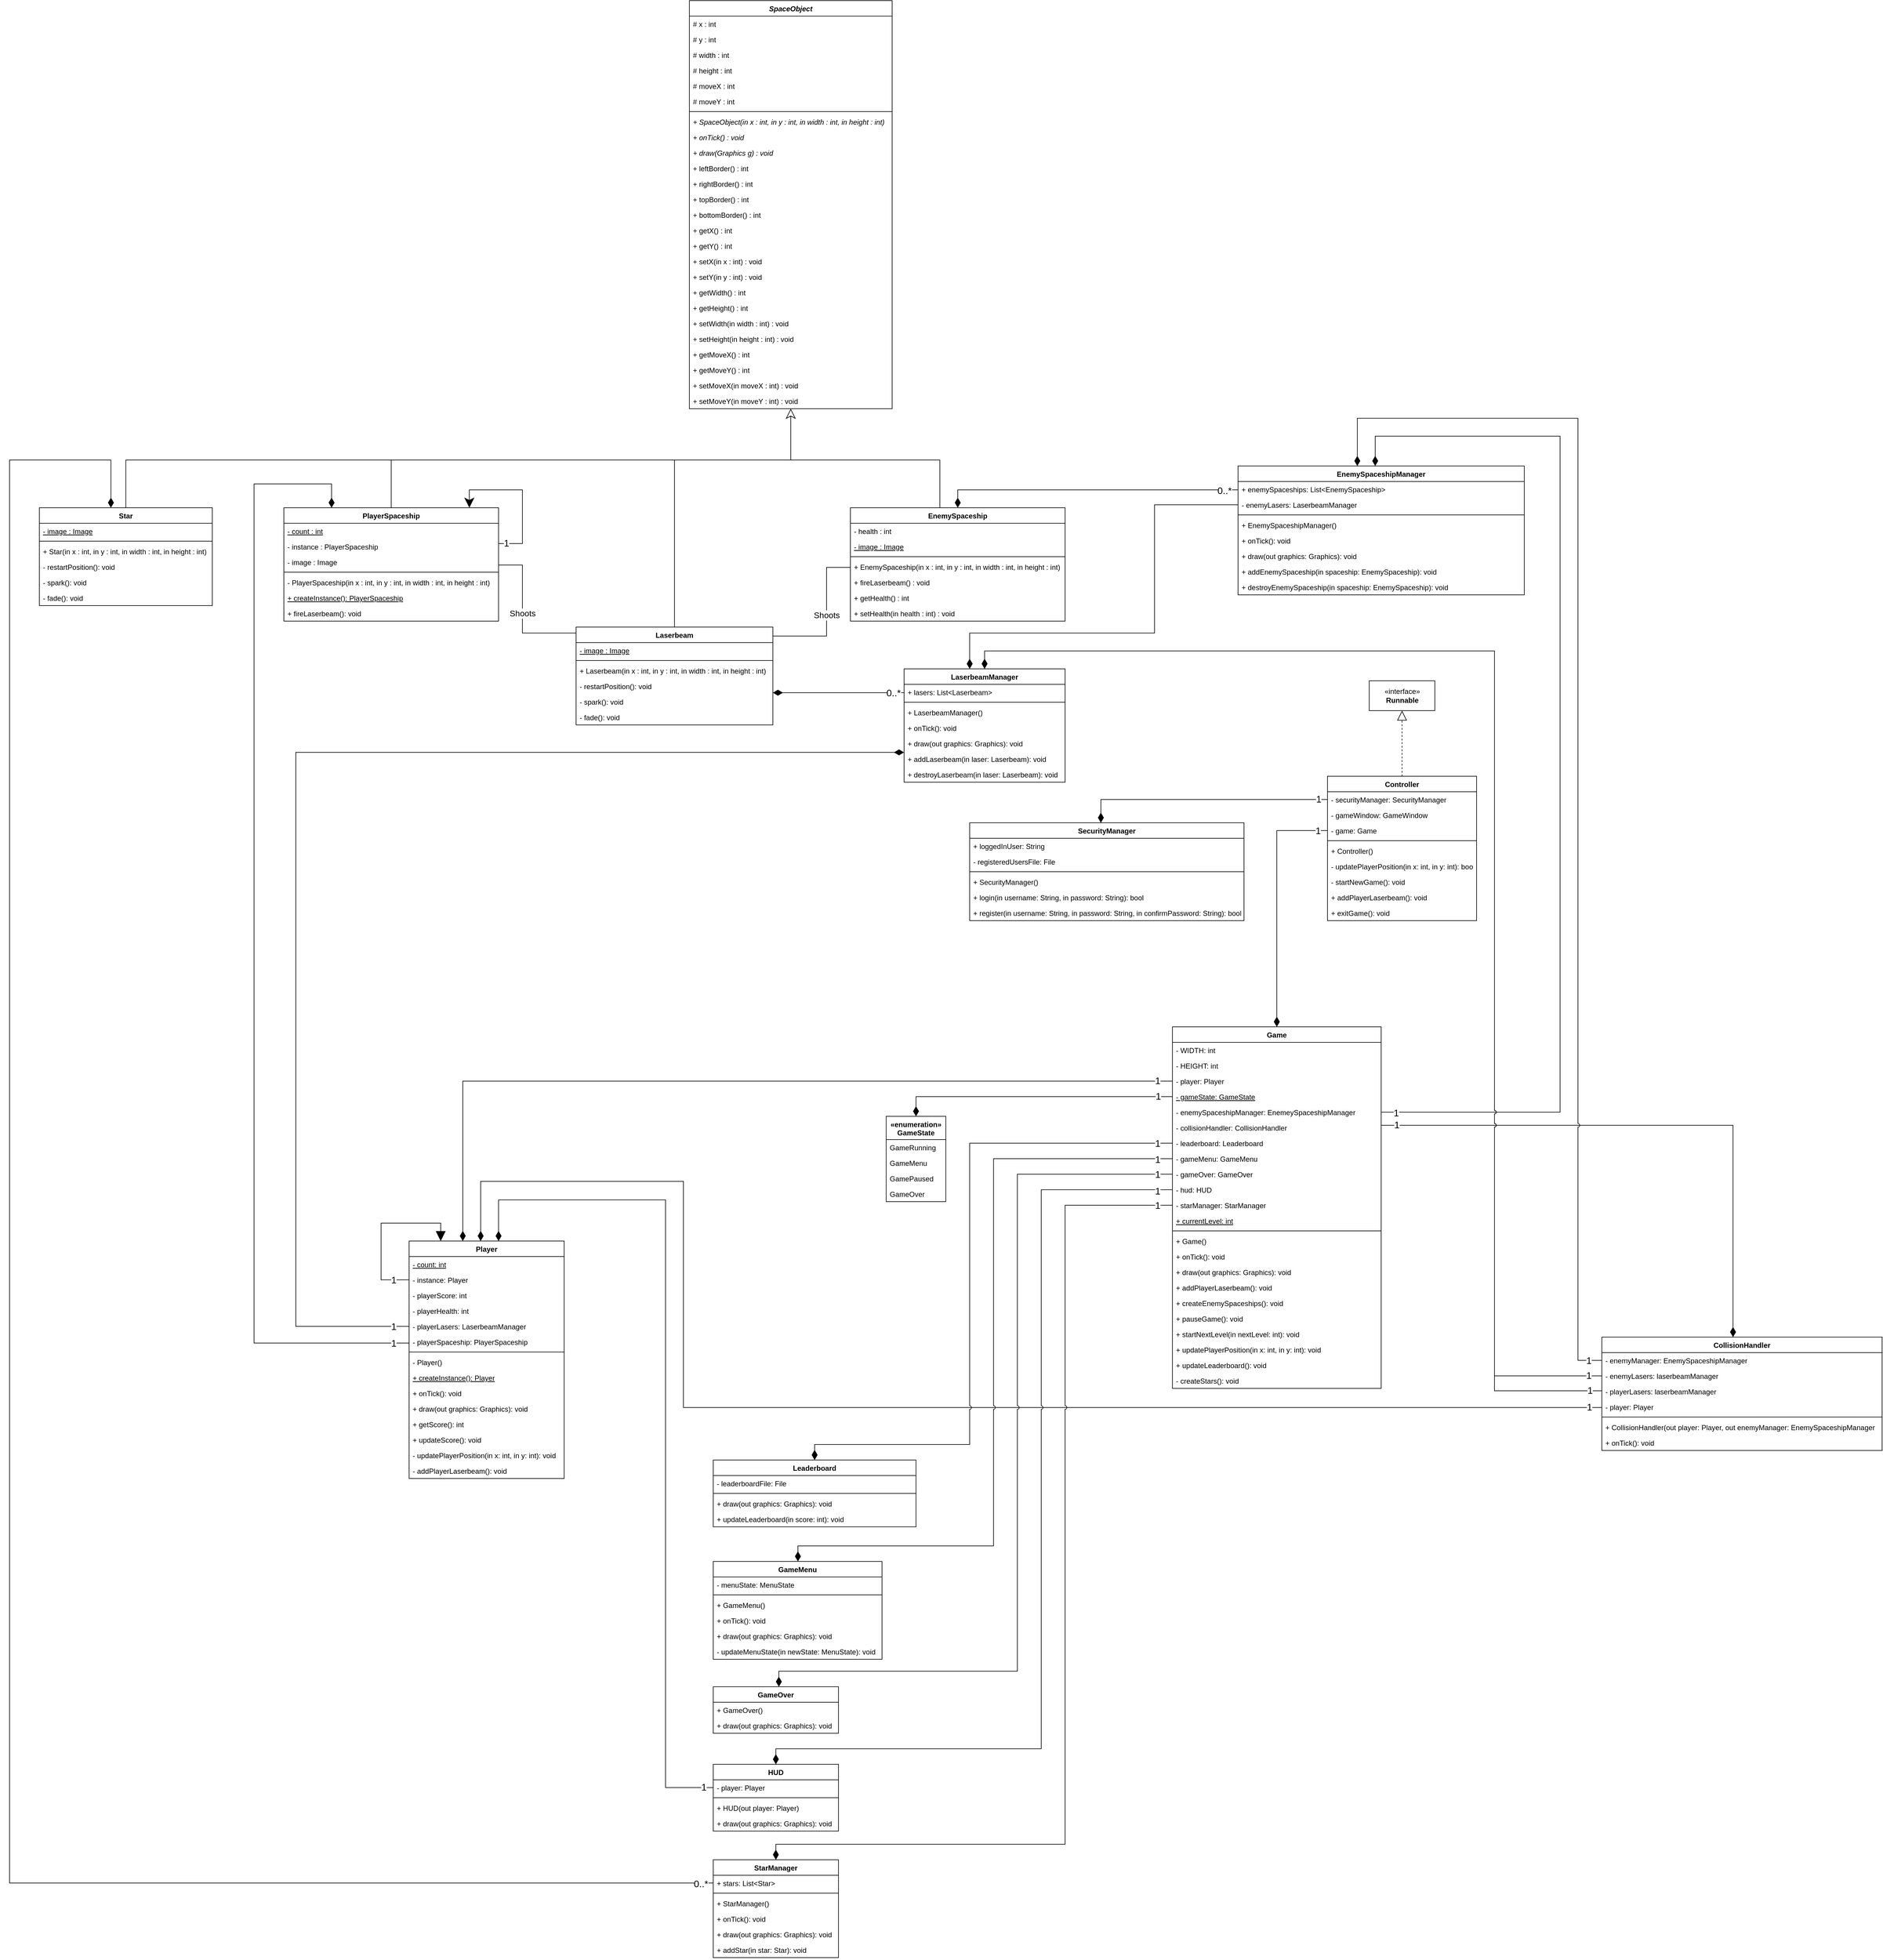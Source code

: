 <mxfile version="13.0.9" type="device"><diagram id="C5RBs43oDa-KdzZeNtuy" name="Page-1"><mxGraphModel dx="2426" dy="1320" grid="1" gridSize="10" guides="1" tooltips="1" connect="1" arrows="1" fold="1" page="1" pageScale="1" pageWidth="4681" pageHeight="3300" math="0" shadow="0"><root><mxCell id="WIyWlLk6GJQsqaUBKTNV-0"/><mxCell id="WIyWlLk6GJQsqaUBKTNV-1" parent="WIyWlLk6GJQsqaUBKTNV-0"/><mxCell id="1-0zBgt_4XlgNEIU2d8k-24" style="edgeStyle=orthogonalEdgeStyle;rounded=0;orthogonalLoop=1;jettySize=auto;html=1;endArrow=classic;endFill=0;entryX=0.5;entryY=1;entryDx=0;entryDy=0;endSize=14;" parent="WIyWlLk6GJQsqaUBKTNV-1" source="zkfFHV4jXpPFQw0GAbJ--6" target="zkfFHV4jXpPFQw0GAbJ--0" edge="1"><mxGeometry relative="1" as="geometry"><Array as="points"><mxPoint x="1550" y="770"/><mxPoint x="2220" y="770"/></Array><mxPoint x="2220" y="700" as="targetPoint"/></mxGeometry></mxCell><mxCell id="uAFQoZUm08dNAr4ZbM9n-75" value="" style="edgeStyle=orthogonalEdgeStyle;rounded=0;orthogonalLoop=1;jettySize=auto;html=1;dashed=1;endArrow=block;endFill=0;endSize=14;entryX=0.5;entryY=1;entryDx=0;entryDy=0;" parent="WIyWlLk6GJQsqaUBKTNV-1" source="uAFQoZUm08dNAr4ZbM9n-122" target="uAFQoZUm08dNAr4ZbM9n-71" edge="1"><mxGeometry relative="1" as="geometry"><Array as="points"><mxPoint x="3245" y="1260"/><mxPoint x="3245" y="1260"/></Array></mxGeometry></mxCell><mxCell id="uAFQoZUm08dNAr4ZbM9n-71" value="«interface»&lt;br&gt;&lt;b&gt;Runnable&lt;/b&gt;" style="html=1;align=center;" parent="WIyWlLk6GJQsqaUBKTNV-1" vertex="1"><mxGeometry x="3190" y="1140" width="110" height="50" as="geometry"/></mxCell><mxCell id="1-0zBgt_4XlgNEIU2d8k-25" style="edgeStyle=orthogonalEdgeStyle;rounded=0;orthogonalLoop=1;jettySize=auto;html=1;endArrow=none;endFill=0;" parent="WIyWlLk6GJQsqaUBKTNV-1" source="6wsvDps-jwdahxTpXKqo-6" edge="1"><mxGeometry relative="1" as="geometry"><Array as="points"><mxPoint x="2220" y="770"/></Array><mxPoint x="2220" y="700" as="targetPoint"/></mxGeometry></mxCell><mxCell id="6wsvDps-jwdahxTpXKqo-15" style="edgeStyle=orthogonalEdgeStyle;rounded=0;orthogonalLoop=1;jettySize=auto;html=1;endArrow=none;endFill=0;" parent="WIyWlLk6GJQsqaUBKTNV-1" source="uAFQoZUm08dNAr4ZbM9n-84" edge="1"><mxGeometry relative="1" as="geometry"><Array as="points"><mxPoint x="2470" y="770"/><mxPoint x="2220" y="770"/></Array><mxPoint x="2220" y="700" as="targetPoint"/></mxGeometry></mxCell><mxCell id="6wsvDps-jwdahxTpXKqo-16" style="edgeStyle=orthogonalEdgeStyle;rounded=0;orthogonalLoop=1;jettySize=auto;html=1;endArrow=none;endFill=0;endSize=14;" parent="WIyWlLk6GJQsqaUBKTNV-1" source="1-0zBgt_4XlgNEIU2d8k-122" edge="1"><mxGeometry relative="1" as="geometry"><Array as="points"><mxPoint x="1105" y="770"/><mxPoint x="2220" y="770"/></Array><mxPoint x="2220" y="700" as="targetPoint"/></mxGeometry></mxCell><mxCell id="6wsvDps-jwdahxTpXKqo-19" style="edgeStyle=orthogonalEdgeStyle;rounded=0;orthogonalLoop=1;jettySize=auto;html=1;endArrow=none;endFill=0;" parent="WIyWlLk6GJQsqaUBKTNV-1" edge="1"><mxGeometry relative="1" as="geometry"><Array as="points"><mxPoint x="2280" y="950"/><mxPoint x="2280" y="1065"/></Array><mxPoint x="2320" y="950" as="sourcePoint"/><mxPoint x="2190" y="1065.029" as="targetPoint"/></mxGeometry></mxCell><mxCell id="6wsvDps-jwdahxTpXKqo-20" value="Shoots" style="edgeLabel;html=1;align=center;verticalAlign=middle;resizable=0;points=[];fontSize=14;" parent="6wsvDps-jwdahxTpXKqo-19" vertex="1" connectable="0"><mxGeometry x="-0.306" y="1" relative="1" as="geometry"><mxPoint x="-1" y="35" as="offset"/></mxGeometry></mxCell><mxCell id="6wsvDps-jwdahxTpXKqo-30" style="edgeStyle=orthogonalEdgeStyle;rounded=0;orthogonalLoop=1;jettySize=auto;html=1;endArrow=classic;endFill=1;endSize=14;strokeWidth=1;fontSize=16;entryX=0.864;entryY=0;entryDx=0;entryDy=0;entryPerimeter=0;" parent="WIyWlLk6GJQsqaUBKTNV-1" source="zkfFHV4jXpPFQw0GAbJ--6" target="zkfFHV4jXpPFQw0GAbJ--6" edge="1"><mxGeometry relative="1" as="geometry"><mxPoint x="1681" y="848" as="targetPoint"/><Array as="points"><mxPoint x="1770" y="910"/><mxPoint x="1770" y="820"/><mxPoint x="1681" y="820"/></Array></mxGeometry></mxCell><mxCell id="6wsvDps-jwdahxTpXKqo-31" value="1" style="edgeLabel;html=1;align=center;verticalAlign=middle;resizable=0;points=[];fontSize=16;" parent="6wsvDps-jwdahxTpXKqo-30" vertex="1" connectable="0"><mxGeometry x="-0.934" y="-1" relative="1" as="geometry"><mxPoint x="5" y="-2" as="offset"/></mxGeometry></mxCell><mxCell id="6wsvDps-jwdahxTpXKqo-21" style="edgeStyle=orthogonalEdgeStyle;rounded=0;orthogonalLoop=1;jettySize=auto;html=1;endArrow=diamondThin;endFill=1;strokeWidth=1;endSize=14;" parent="WIyWlLk6GJQsqaUBKTNV-1" source="1-0zBgt_4XlgNEIU2d8k-75" target="zkfFHV4jXpPFQw0GAbJ--6" edge="1"><mxGeometry relative="1" as="geometry"><Array as="points"><mxPoint x="1320" y="2250"/><mxPoint x="1320" y="810"/><mxPoint x="1450" y="810"/></Array></mxGeometry></mxCell><mxCell id="PY5GEqGWcE7Zk1S-DyAW-35" value="1" style="edgeLabel;html=1;align=center;verticalAlign=middle;resizable=0;points=[];fontSize=16;" parent="6wsvDps-jwdahxTpXKqo-21" vertex="1" connectable="0"><mxGeometry x="-0.972" relative="1" as="geometry"><mxPoint as="offset"/></mxGeometry></mxCell><mxCell id="PY5GEqGWcE7Zk1S-DyAW-5" style="edgeStyle=orthogonalEdgeStyle;rounded=0;orthogonalLoop=1;jettySize=auto;html=1;endArrow=diamondThin;endFill=1;endSize=14;strokeWidth=1;fontSize=16;entryX=0;entryY=0.077;entryDx=0;entryDy=0;entryPerimeter=0;" parent="WIyWlLk6GJQsqaUBKTNV-1" source="uAFQoZUm08dNAr4ZbM9n-63" target="1-0zBgt_4XlgNEIU2d8k-61" edge="1"><mxGeometry relative="1" as="geometry"><Array as="points"><mxPoint x="1390" y="2222"/><mxPoint x="1390" y="1260"/></Array><mxPoint x="1496.67" y="1753" as="sourcePoint"/><mxPoint x="2400" y="1260" as="targetPoint"/></mxGeometry></mxCell><mxCell id="PY5GEqGWcE7Zk1S-DyAW-6" value="1" style="edgeLabel;html=1;align=center;verticalAlign=middle;resizable=0;points=[];fontSize=16;" parent="PY5GEqGWcE7Zk1S-DyAW-5" vertex="1" connectable="0"><mxGeometry x="-0.953" relative="1" as="geometry"><mxPoint x="25" as="offset"/></mxGeometry></mxCell><mxCell id="6wsvDps-jwdahxTpXKqo-17" style="edgeStyle=orthogonalEdgeStyle;rounded=0;orthogonalLoop=1;jettySize=auto;html=1;endArrow=none;endFill=0;" parent="WIyWlLk6GJQsqaUBKTNV-1" edge="1"><mxGeometry relative="1" as="geometry"><Array as="points"><mxPoint x="1770" y="946"/><mxPoint x="1770" y="1060"/><mxPoint x="1860" y="1060"/></Array><mxPoint x="1730.0" y="946.034" as="sourcePoint"/><mxPoint x="1860" y="1125" as="targetPoint"/></mxGeometry></mxCell><mxCell id="6wsvDps-jwdahxTpXKqo-18" value="Shoots" style="edgeLabel;html=1;align=center;verticalAlign=middle;resizable=0;points=[];fontSize=14;" parent="6wsvDps-jwdahxTpXKqo-17" vertex="1" connectable="0"><mxGeometry x="-0.234" y="-3" relative="1" as="geometry"><mxPoint x="3" y="2.38" as="offset"/></mxGeometry></mxCell><mxCell id="PY5GEqGWcE7Zk1S-DyAW-2" style="edgeStyle=orthogonalEdgeStyle;rounded=0;orthogonalLoop=1;jettySize=auto;html=1;endArrow=diamondThin;endFill=1;endSize=14;strokeWidth=1;fontSize=16;exitX=0;exitY=0.5;exitDx=0;exitDy=0;" parent="WIyWlLk6GJQsqaUBKTNV-1" source="1-0zBgt_4XlgNEIU2d8k-74" target="1-0zBgt_4XlgNEIU2d8k-47" edge="1"><mxGeometry relative="1" as="geometry"><mxPoint x="3210" y="1218" as="sourcePoint"/><mxPoint x="2680" y="1218" as="targetPoint"/><Array as="points"><mxPoint x="2830" y="845"/><mxPoint x="2830" y="1060"/><mxPoint x="2520" y="1060"/></Array></mxGeometry></mxCell><mxCell id="6wsvDps-jwdahxTpXKqo-47" style="edgeStyle=orthogonalEdgeStyle;rounded=0;orthogonalLoop=1;jettySize=auto;html=1;endArrow=diamondThin;endFill=1;endSize=14;strokeWidth=1;fontSize=16;" parent="WIyWlLk6GJQsqaUBKTNV-1" source="uAFQoZUm08dNAr4ZbM9n-66" target="1-0zBgt_4XlgNEIU2d8k-62" edge="1"><mxGeometry relative="1" as="geometry"><Array as="points"><mxPoint x="3510" y="1863"/><mxPoint x="3510" y="730"/><mxPoint x="3200" y="730"/></Array></mxGeometry></mxCell><mxCell id="716NhU5LYbiOnBR8kSSC-3" value="1" style="edgeLabel;html=1;align=center;verticalAlign=middle;resizable=0;points=[];fontSize=16;" vertex="1" connectable="0" parent="6wsvDps-jwdahxTpXKqo-47"><mxGeometry x="-0.971" y="-1" relative="1" as="geometry"><mxPoint x="-1" as="offset"/></mxGeometry></mxCell><mxCell id="PY5GEqGWcE7Zk1S-DyAW-0" style="edgeStyle=orthogonalEdgeStyle;rounded=0;orthogonalLoop=1;jettySize=auto;html=1;endArrow=diamondThin;endFill=1;endSize=14;strokeWidth=1;" parent="WIyWlLk6GJQsqaUBKTNV-1" source="1-0zBgt_4XlgNEIU2d8k-47" target="6wsvDps-jwdahxTpXKqo-6" edge="1"><mxGeometry relative="1" as="geometry"><Array as="points"><mxPoint x="2310" y="1160"/><mxPoint x="2310" y="1160"/></Array></mxGeometry></mxCell><mxCell id="PY5GEqGWcE7Zk1S-DyAW-4" value="0..*" style="edgeLabel;html=1;align=center;verticalAlign=middle;resizable=0;points=[];fontSize=16;" parent="PY5GEqGWcE7Zk1S-DyAW-0" vertex="1" connectable="0"><mxGeometry x="-0.901" relative="1" as="geometry"><mxPoint x="-7" as="offset"/></mxGeometry></mxCell><mxCell id="6wsvDps-jwdahxTpXKqo-51" style="edgeStyle=orthogonalEdgeStyle;rounded=0;orthogonalLoop=1;jettySize=auto;html=1;endArrow=diamondThin;endFill=1;endSize=14;strokeWidth=1;fontSize=16;" parent="WIyWlLk6GJQsqaUBKTNV-1" target="1-0zBgt_4XlgNEIU2d8k-89" edge="1"><mxGeometry relative="1" as="geometry"><Array as="points"><mxPoint x="3800" y="1885"/></Array><mxPoint x="3210" y="1885" as="sourcePoint"/><mxPoint x="3400.0" y="2336.0" as="targetPoint"/></mxGeometry></mxCell><mxCell id="PY5GEqGWcE7Zk1S-DyAW-24" value="1" style="edgeLabel;html=1;align=center;verticalAlign=middle;resizable=0;points=[];fontSize=16;" parent="6wsvDps-jwdahxTpXKqo-51" vertex="1" connectable="0"><mxGeometry x="-0.943" y="1" relative="1" as="geometry"><mxPoint x="-1" as="offset"/></mxGeometry></mxCell><mxCell id="PY5GEqGWcE7Zk1S-DyAW-14" style="edgeStyle=orthogonalEdgeStyle;rounded=0;orthogonalLoop=1;jettySize=auto;html=1;endArrow=diamondThin;endFill=1;endSize=14;strokeWidth=1;fontSize=16;" parent="WIyWlLk6GJQsqaUBKTNV-1" source="uAFQoZUm08dNAr4ZbM9n-123" target="uAFQoZUm08dNAr4ZbM9n-56" edge="1"><mxGeometry relative="1" as="geometry"><Array as="points"><mxPoint x="3035" y="1391"/></Array></mxGeometry></mxCell><mxCell id="PY5GEqGWcE7Zk1S-DyAW-29" value="1" style="edgeLabel;html=1;align=center;verticalAlign=middle;resizable=0;points=[];fontSize=16;" parent="PY5GEqGWcE7Zk1S-DyAW-14" vertex="1" connectable="0"><mxGeometry x="-0.97" relative="1" as="geometry"><mxPoint x="-10" as="offset"/></mxGeometry></mxCell><mxCell id="PY5GEqGWcE7Zk1S-DyAW-17" style="edgeStyle=orthogonalEdgeStyle;rounded=0;orthogonalLoop=1;jettySize=auto;html=1;endArrow=diamondThin;endFill=1;endSize=14;strokeWidth=1;fontSize=16;exitX=0;exitY=0.5;exitDx=0;exitDy=0;" parent="WIyWlLk6GJQsqaUBKTNV-1" source="PY5GEqGWcE7Zk1S-DyAW-16" target="1-0zBgt_4XlgNEIU2d8k-54" edge="1"><mxGeometry relative="1" as="geometry"><Array as="points"><mxPoint x="2740" y="1339"/></Array></mxGeometry></mxCell><mxCell id="PY5GEqGWcE7Zk1S-DyAW-31" value="1" style="edgeLabel;html=1;align=center;verticalAlign=middle;resizable=0;points=[];fontSize=16;" parent="PY5GEqGWcE7Zk1S-DyAW-17" vertex="1" connectable="0"><mxGeometry x="-0.95" y="-1" relative="1" as="geometry"><mxPoint x="-5" as="offset"/></mxGeometry></mxCell><mxCell id="716NhU5LYbiOnBR8kSSC-0" style="edgeStyle=orthogonalEdgeStyle;rounded=0;orthogonalLoop=1;jettySize=auto;html=1;endArrow=diamondThin;endFill=1;endSize=14;" edge="1" parent="WIyWlLk6GJQsqaUBKTNV-1" source="1-0zBgt_4XlgNEIU2d8k-63" target="uAFQoZUm08dNAr4ZbM9n-84"><mxGeometry relative="1" as="geometry"><Array as="points"><mxPoint x="2500" y="820"/></Array></mxGeometry></mxCell><mxCell id="716NhU5LYbiOnBR8kSSC-1" value="&lt;font style=&quot;font-size: 16px&quot;&gt;0..*&lt;/font&gt;" style="edgeLabel;html=1;align=center;verticalAlign=middle;resizable=0;points=[];" vertex="1" connectable="0" parent="716NhU5LYbiOnBR8kSSC-0"><mxGeometry x="-0.952" y="1" relative="1" as="geometry"><mxPoint x="-11" as="offset"/></mxGeometry></mxCell><mxCell id="716NhU5LYbiOnBR8kSSC-4" style="edgeStyle=orthogonalEdgeStyle;rounded=0;orthogonalLoop=1;jettySize=auto;html=1;endArrow=diamondThin;endFill=1;endSize=14;fontSize=16;" edge="1" parent="WIyWlLk6GJQsqaUBKTNV-1" source="1-0zBgt_4XlgNEIU2d8k-69" target="1-0zBgt_4XlgNEIU2d8k-122"><mxGeometry relative="1" as="geometry"><mxPoint x="1080" y="746" as="targetPoint"/><Array as="points"><mxPoint x="910" y="3155"/><mxPoint x="910" y="770"/><mxPoint x="1080" y="770"/></Array></mxGeometry></mxCell><mxCell id="716NhU5LYbiOnBR8kSSC-18" value="0..*" style="edgeLabel;html=1;align=center;verticalAlign=middle;resizable=0;points=[];fontSize=16;" vertex="1" connectable="0" parent="716NhU5LYbiOnBR8kSSC-4"><mxGeometry x="-0.991" y="1" relative="1" as="geometry"><mxPoint x="-4" as="offset"/></mxGeometry></mxCell><mxCell id="716NhU5LYbiOnBR8kSSC-6" style="edgeStyle=orthogonalEdgeStyle;rounded=0;orthogonalLoop=1;jettySize=auto;html=1;endArrow=diamondThin;endFill=1;endSize=14;fontSize=16;noJump=0;jumpStyle=arc;" edge="1" parent="WIyWlLk6GJQsqaUBKTNV-1" target="1-0zBgt_4XlgNEIU2d8k-75"><mxGeometry relative="1" as="geometry"><mxPoint x="3580" y="2358" as="sourcePoint"/><mxPoint x="1710" y="2049.0" as="targetPoint"/><Array as="points"><mxPoint x="2040" y="2358"/><mxPoint x="2040" y="1979"/><mxPoint x="1700" y="1979"/></Array></mxGeometry></mxCell><mxCell id="716NhU5LYbiOnBR8kSSC-8" value="1" style="edgeLabel;html=1;align=center;verticalAlign=middle;resizable=0;points=[];fontSize=16;" vertex="1" connectable="0" parent="716NhU5LYbiOnBR8kSSC-6"><mxGeometry x="-0.958" y="-1" relative="1" as="geometry"><mxPoint x="28" as="offset"/></mxGeometry></mxCell><mxCell id="716NhU5LYbiOnBR8kSSC-7" style="edgeStyle=orthogonalEdgeStyle;rounded=0;orthogonalLoop=1;jettySize=auto;html=1;endArrow=diamondThin;endFill=1;endSize=14;fontSize=16;" edge="1" parent="WIyWlLk6GJQsqaUBKTNV-1" source="1-0zBgt_4XlgNEIU2d8k-147" target="1-0zBgt_4XlgNEIU2d8k-75"><mxGeometry relative="1" as="geometry"><mxPoint x="1730" y="1975.0" as="targetPoint"/><Array as="points"><mxPoint x="2010" y="2995"/><mxPoint x="2010" y="2010"/><mxPoint x="1730" y="2010"/></Array></mxGeometry></mxCell><mxCell id="716NhU5LYbiOnBR8kSSC-9" value="1" style="edgeLabel;html=1;align=center;verticalAlign=middle;resizable=0;points=[];fontSize=16;" vertex="1" connectable="0" parent="716NhU5LYbiOnBR8kSSC-7"><mxGeometry x="-0.979" y="-1" relative="1" as="geometry"><mxPoint x="-1" as="offset"/></mxGeometry></mxCell><mxCell id="716NhU5LYbiOnBR8kSSC-10" style="edgeStyle=orthogonalEdgeStyle;rounded=0;jumpStyle=arc;orthogonalLoop=1;jettySize=auto;html=1;endArrow=diamondThin;endFill=1;endSize=14;fontSize=16;" edge="1" parent="WIyWlLk6GJQsqaUBKTNV-1" source="1-0zBgt_4XlgNEIU2d8k-100" target="1-0zBgt_4XlgNEIU2d8k-62"><mxGeometry relative="1" as="geometry"><mxPoint x="3170" y="750.0" as="targetPoint"/><Array as="points"><mxPoint x="3540" y="2279"/><mxPoint x="3540" y="700"/><mxPoint x="3170" y="700"/></Array></mxGeometry></mxCell><mxCell id="716NhU5LYbiOnBR8kSSC-11" value="1" style="edgeLabel;html=1;align=center;verticalAlign=middle;resizable=0;points=[];fontSize=16;" vertex="1" connectable="0" parent="716NhU5LYbiOnBR8kSSC-10"><mxGeometry x="-0.983" relative="1" as="geometry"><mxPoint x="-5" as="offset"/></mxGeometry></mxCell><mxCell id="716NhU5LYbiOnBR8kSSC-12" style="edgeStyle=orthogonalEdgeStyle;rounded=0;jumpStyle=arc;orthogonalLoop=1;jettySize=auto;html=1;endArrow=diamondThin;endFill=1;endSize=14;fontSize=16;" edge="1" parent="WIyWlLk6GJQsqaUBKTNV-1" source="1-0zBgt_4XlgNEIU2d8k-106"><mxGeometry relative="1" as="geometry"><mxPoint x="2545" y="1140" as="targetPoint"/><Array as="points"><mxPoint x="3580" y="2330"/><mxPoint x="3400" y="2330"/><mxPoint x="3400" y="1090"/><mxPoint x="2545" y="1090"/></Array></mxGeometry></mxCell><mxCell id="716NhU5LYbiOnBR8kSSC-15" value="1" style="edgeLabel;html=1;align=center;verticalAlign=middle;resizable=0;points=[];fontSize=16;" vertex="1" connectable="0" parent="716NhU5LYbiOnBR8kSSC-12"><mxGeometry x="-0.973" y="-1" relative="1" as="geometry"><mxPoint x="-1" as="offset"/></mxGeometry></mxCell><mxCell id="716NhU5LYbiOnBR8kSSC-13" style="edgeStyle=orthogonalEdgeStyle;rounded=0;jumpStyle=arc;orthogonalLoop=1;jettySize=auto;html=1;endArrow=diamondThin;endFill=1;endSize=14;fontSize=16;entryX=0.5;entryY=0;entryDx=0;entryDy=0;" edge="1" parent="WIyWlLk6GJQsqaUBKTNV-1" source="1-0zBgt_4XlgNEIU2d8k-106" target="1-0zBgt_4XlgNEIU2d8k-47"><mxGeometry relative="1" as="geometry"><mxPoint x="2545.034" y="1110.0" as="targetPoint"/><Array as="points"><mxPoint x="3400" y="2305"/><mxPoint x="3400" y="1090"/><mxPoint x="2545" y="1090"/></Array></mxGeometry></mxCell><mxCell id="716NhU5LYbiOnBR8kSSC-14" value="1" style="edgeLabel;html=1;align=center;verticalAlign=middle;resizable=0;points=[];fontSize=16;" vertex="1" connectable="0" parent="716NhU5LYbiOnBR8kSSC-13"><mxGeometry x="-0.978" y="-1" relative="1" as="geometry"><mxPoint x="3" as="offset"/></mxGeometry></mxCell><mxCell id="716NhU5LYbiOnBR8kSSC-20" style="edgeStyle=orthogonalEdgeStyle;rounded=0;jumpStyle=arc;orthogonalLoop=1;jettySize=auto;html=1;endArrow=diamondThin;endFill=1;endSize=14;fontSize=16;" edge="1" parent="WIyWlLk6GJQsqaUBKTNV-1" source="1-0zBgt_4XlgNEIU2d8k-84" target="1-0zBgt_4XlgNEIU2d8k-75"><mxGeometry relative="1" as="geometry"><Array as="points"><mxPoint x="1670" y="1811"/></Array></mxGeometry></mxCell><mxCell id="716NhU5LYbiOnBR8kSSC-27" value="1" style="edgeLabel;html=1;align=center;verticalAlign=middle;resizable=0;points=[];fontSize=16;" vertex="1" connectable="0" parent="716NhU5LYbiOnBR8kSSC-20"><mxGeometry x="-0.968" y="-1" relative="1" as="geometry"><mxPoint x="-2" as="offset"/></mxGeometry></mxCell><mxCell id="716NhU5LYbiOnBR8kSSC-21" style="edgeStyle=orthogonalEdgeStyle;rounded=0;jumpStyle=arc;orthogonalLoop=1;jettySize=auto;html=1;endArrow=diamondThin;endFill=1;endSize=14;fontSize=16;" edge="1" parent="WIyWlLk6GJQsqaUBKTNV-1" source="uAFQoZUm08dNAr4ZbM9n-69" target="6wsvDps-jwdahxTpXKqo-32"><mxGeometry relative="1" as="geometry"/></mxCell><mxCell id="716NhU5LYbiOnBR8kSSC-28" value="1" style="edgeLabel;html=1;align=center;verticalAlign=middle;resizable=0;points=[];fontSize=16;" vertex="1" connectable="0" parent="716NhU5LYbiOnBR8kSSC-21"><mxGeometry x="-0.922" y="-1" relative="1" as="geometry"><mxPoint x="-6" as="offset"/></mxGeometry></mxCell><mxCell id="716NhU5LYbiOnBR8kSSC-22" style="edgeStyle=orthogonalEdgeStyle;rounded=0;jumpStyle=arc;orthogonalLoop=1;jettySize=auto;html=1;endArrow=diamondThin;endFill=1;endSize=14;fontSize=16;" edge="1" parent="WIyWlLk6GJQsqaUBKTNV-1" source="1-0zBgt_4XlgNEIU2d8k-144" target="1-0zBgt_4XlgNEIU2d8k-132"><mxGeometry relative="1" as="geometry"><Array as="points"><mxPoint x="2520" y="1915"/><mxPoint x="2520" y="2420"/><mxPoint x="2260" y="2420"/></Array></mxGeometry></mxCell><mxCell id="716NhU5LYbiOnBR8kSSC-29" value="1" style="edgeLabel;html=1;align=center;verticalAlign=middle;resizable=0;points=[];fontSize=16;" vertex="1" connectable="0" parent="716NhU5LYbiOnBR8kSSC-22"><mxGeometry x="-0.96" relative="1" as="geometry"><mxPoint x="-3" as="offset"/></mxGeometry></mxCell><mxCell id="716NhU5LYbiOnBR8kSSC-23" style="edgeStyle=orthogonalEdgeStyle;rounded=0;jumpStyle=arc;orthogonalLoop=1;jettySize=auto;html=1;endArrow=diamondThin;endFill=1;endSize=14;fontSize=16;" edge="1" parent="WIyWlLk6GJQsqaUBKTNV-1" source="uAFQoZUm08dNAr4ZbM9n-67" target="1-0zBgt_4XlgNEIU2d8k-9"><mxGeometry relative="1" as="geometry"><Array as="points"><mxPoint x="2560" y="1941"/><mxPoint x="2560" y="2590"/><mxPoint x="2232" y="2590"/></Array></mxGeometry></mxCell><mxCell id="716NhU5LYbiOnBR8kSSC-30" value="1" style="edgeLabel;html=1;align=center;verticalAlign=middle;resizable=0;points=[];fontSize=16;" vertex="1" connectable="0" parent="716NhU5LYbiOnBR8kSSC-23"><mxGeometry x="-0.96" y="1" relative="1" as="geometry"><mxPoint x="1" as="offset"/></mxGeometry></mxCell><mxCell id="716NhU5LYbiOnBR8kSSC-24" style="edgeStyle=orthogonalEdgeStyle;rounded=0;jumpStyle=arc;orthogonalLoop=1;jettySize=auto;html=1;endArrow=diamondThin;endFill=1;endSize=14;fontSize=16;" edge="1" parent="WIyWlLk6GJQsqaUBKTNV-1" source="uAFQoZUm08dNAr4ZbM9n-68" target="1-0zBgt_4XlgNEIU2d8k-17"><mxGeometry relative="1" as="geometry"><Array as="points"><mxPoint x="2600" y="1967"/><mxPoint x="2600" y="2800"/><mxPoint x="2200" y="2800"/></Array></mxGeometry></mxCell><mxCell id="716NhU5LYbiOnBR8kSSC-31" value="1" style="edgeLabel;html=1;align=center;verticalAlign=middle;resizable=0;points=[];fontSize=16;" vertex="1" connectable="0" parent="716NhU5LYbiOnBR8kSSC-24"><mxGeometry x="-0.966" relative="1" as="geometry"><mxPoint x="1" as="offset"/></mxGeometry></mxCell><mxCell id="716NhU5LYbiOnBR8kSSC-25" style="edgeStyle=orthogonalEdgeStyle;rounded=0;jumpStyle=arc;orthogonalLoop=1;jettySize=auto;html=1;endArrow=diamondThin;endFill=1;endSize=14;fontSize=16;" edge="1" parent="WIyWlLk6GJQsqaUBKTNV-1" source="PY5GEqGWcE7Zk1S-DyAW-7" target="1-0zBgt_4XlgNEIU2d8k-146"><mxGeometry relative="1" as="geometry"><Array as="points"><mxPoint x="2640" y="1993"/><mxPoint x="2640" y="2930"/><mxPoint x="2195" y="2930"/></Array></mxGeometry></mxCell><mxCell id="716NhU5LYbiOnBR8kSSC-32" value="1" style="edgeLabel;html=1;align=center;verticalAlign=middle;resizable=0;points=[];fontSize=16;" vertex="1" connectable="0" parent="716NhU5LYbiOnBR8kSSC-25"><mxGeometry x="-0.969" y="2" relative="1" as="geometry"><mxPoint as="offset"/></mxGeometry></mxCell><mxCell id="716NhU5LYbiOnBR8kSSC-26" style="edgeStyle=orthogonalEdgeStyle;rounded=0;jumpStyle=arc;orthogonalLoop=1;jettySize=auto;html=1;endArrow=diamondThin;endFill=1;endSize=14;fontSize=16;" edge="1" parent="WIyWlLk6GJQsqaUBKTNV-1" source="uAFQoZUm08dNAr4ZbM9n-65" target="1-0zBgt_4XlgNEIU2d8k-68"><mxGeometry relative="1" as="geometry"><Array as="points"><mxPoint x="2680" y="2019"/><mxPoint x="2680" y="3090"/><mxPoint x="2195" y="3090"/></Array></mxGeometry></mxCell><mxCell id="716NhU5LYbiOnBR8kSSC-33" value="1" style="edgeLabel;html=1;align=center;verticalAlign=middle;resizable=0;points=[];fontSize=16;" vertex="1" connectable="0" parent="716NhU5LYbiOnBR8kSSC-26"><mxGeometry x="-0.972" relative="1" as="geometry"><mxPoint x="-1" as="offset"/></mxGeometry></mxCell><mxCell id="zkfFHV4jXpPFQw0GAbJ--0" value="SpaceObject" style="swimlane;fontStyle=3;align=center;verticalAlign=top;childLayout=stackLayout;horizontal=1;startSize=26;horizontalStack=0;resizeParent=1;resizeLast=0;collapsible=1;marginBottom=0;rounded=0;shadow=0;strokeWidth=1;" parent="WIyWlLk6GJQsqaUBKTNV-1" vertex="1"><mxGeometry x="2050" width="340" height="684" as="geometry"><mxRectangle x="230" y="140" width="160" height="26" as="alternateBounds"/></mxGeometry></mxCell><mxCell id="zkfFHV4jXpPFQw0GAbJ--1" value="# x : int&#10;" style="text;align=left;verticalAlign=top;spacingLeft=4;spacingRight=4;overflow=hidden;rotatable=0;points=[[0,0.5],[1,0.5]];portConstraint=eastwest;" parent="zkfFHV4jXpPFQw0GAbJ--0" vertex="1"><mxGeometry y="26" width="340" height="26" as="geometry"/></mxCell><mxCell id="zkfFHV4jXpPFQw0GAbJ--2" value="# y : int" style="text;align=left;verticalAlign=top;spacingLeft=4;spacingRight=4;overflow=hidden;rotatable=0;points=[[0,0.5],[1,0.5]];portConstraint=eastwest;rounded=0;shadow=0;html=0;" parent="zkfFHV4jXpPFQw0GAbJ--0" vertex="1"><mxGeometry y="52" width="340" height="26" as="geometry"/></mxCell><mxCell id="zkfFHV4jXpPFQw0GAbJ--3" value="# width : int&#10;" style="text;align=left;verticalAlign=top;spacingLeft=4;spacingRight=4;overflow=hidden;rotatable=0;points=[[0,0.5],[1,0.5]];portConstraint=eastwest;rounded=0;shadow=0;html=0;" parent="zkfFHV4jXpPFQw0GAbJ--0" vertex="1"><mxGeometry y="78" width="340" height="26" as="geometry"/></mxCell><mxCell id="uAFQoZUm08dNAr4ZbM9n-0" value="# height : int" style="text;align=left;verticalAlign=top;spacingLeft=4;spacingRight=4;overflow=hidden;rotatable=0;points=[[0,0.5],[1,0.5]];portConstraint=eastwest;rounded=0;shadow=0;html=0;" parent="zkfFHV4jXpPFQw0GAbJ--0" vertex="1"><mxGeometry y="104" width="340" height="26" as="geometry"/></mxCell><mxCell id="uAFQoZUm08dNAr4ZbM9n-4" value="# moveX : int" style="text;align=left;verticalAlign=top;spacingLeft=4;spacingRight=4;overflow=hidden;rotatable=0;points=[[0,0.5],[1,0.5]];portConstraint=eastwest;rounded=0;shadow=0;html=0;" parent="zkfFHV4jXpPFQw0GAbJ--0" vertex="1"><mxGeometry y="130" width="340" height="26" as="geometry"/></mxCell><mxCell id="uAFQoZUm08dNAr4ZbM9n-5" value="# moveY : int" style="text;align=left;verticalAlign=top;spacingLeft=4;spacingRight=4;overflow=hidden;rotatable=0;points=[[0,0.5],[1,0.5]];portConstraint=eastwest;rounded=0;shadow=0;html=0;" parent="zkfFHV4jXpPFQw0GAbJ--0" vertex="1"><mxGeometry y="156" width="340" height="26" as="geometry"/></mxCell><mxCell id="zkfFHV4jXpPFQw0GAbJ--4" value="" style="line;html=1;strokeWidth=1;align=left;verticalAlign=middle;spacingTop=-1;spacingLeft=3;spacingRight=3;rotatable=0;labelPosition=right;points=[];portConstraint=eastwest;" parent="zkfFHV4jXpPFQw0GAbJ--0" vertex="1"><mxGeometry y="182" width="340" height="8" as="geometry"/></mxCell><mxCell id="uAFQoZUm08dNAr4ZbM9n-62" value="+ SpaceObject(in x : int, in y : int, in width : int, in height : int)" style="text;align=left;verticalAlign=top;spacingLeft=4;spacingRight=4;overflow=hidden;rotatable=0;points=[[0,0.5],[1,0.5]];portConstraint=eastwest;fontStyle=2" parent="zkfFHV4jXpPFQw0GAbJ--0" vertex="1"><mxGeometry y="190" width="340" height="26" as="geometry"/></mxCell><mxCell id="uAFQoZUm08dNAr4ZbM9n-21" value="+ onTick() : void" style="text;align=left;verticalAlign=top;spacingLeft=4;spacingRight=4;overflow=hidden;rotatable=0;points=[[0,0.5],[1,0.5]];portConstraint=eastwest;fontStyle=2" parent="zkfFHV4jXpPFQw0GAbJ--0" vertex="1"><mxGeometry y="216" width="340" height="26" as="geometry"/></mxCell><mxCell id="uAFQoZUm08dNAr4ZbM9n-22" value="+ draw(Graphics g) : void" style="text;align=left;verticalAlign=top;spacingLeft=4;spacingRight=4;overflow=hidden;rotatable=0;points=[[0,0.5],[1,0.5]];portConstraint=eastwest;fontStyle=2" parent="zkfFHV4jXpPFQw0GAbJ--0" vertex="1"><mxGeometry y="242" width="340" height="26" as="geometry"/></mxCell><mxCell id="zkfFHV4jXpPFQw0GAbJ--5" value="+ leftBorder() : int" style="text;align=left;verticalAlign=top;spacingLeft=4;spacingRight=4;overflow=hidden;rotatable=0;points=[[0,0.5],[1,0.5]];portConstraint=eastwest;" parent="zkfFHV4jXpPFQw0GAbJ--0" vertex="1"><mxGeometry y="268" width="340" height="26" as="geometry"/></mxCell><mxCell id="uAFQoZUm08dNAr4ZbM9n-6" value="+ rightBorder() : int" style="text;align=left;verticalAlign=top;spacingLeft=4;spacingRight=4;overflow=hidden;rotatable=0;points=[[0,0.5],[1,0.5]];portConstraint=eastwest;" parent="zkfFHV4jXpPFQw0GAbJ--0" vertex="1"><mxGeometry y="294" width="340" height="26" as="geometry"/></mxCell><mxCell id="uAFQoZUm08dNAr4ZbM9n-7" value="+ topBorder() : int" style="text;align=left;verticalAlign=top;spacingLeft=4;spacingRight=4;overflow=hidden;rotatable=0;points=[[0,0.5],[1,0.5]];portConstraint=eastwest;" parent="zkfFHV4jXpPFQw0GAbJ--0" vertex="1"><mxGeometry y="320" width="340" height="26" as="geometry"/></mxCell><mxCell id="uAFQoZUm08dNAr4ZbM9n-8" value="+ bottomBorder() : int" style="text;align=left;verticalAlign=top;spacingLeft=4;spacingRight=4;overflow=hidden;rotatable=0;points=[[0,0.5],[1,0.5]];portConstraint=eastwest;" parent="zkfFHV4jXpPFQw0GAbJ--0" vertex="1"><mxGeometry y="346" width="340" height="26" as="geometry"/></mxCell><mxCell id="uAFQoZUm08dNAr4ZbM9n-9" value="+ getX() : int" style="text;align=left;verticalAlign=top;spacingLeft=4;spacingRight=4;overflow=hidden;rotatable=0;points=[[0,0.5],[1,0.5]];portConstraint=eastwest;" parent="zkfFHV4jXpPFQw0GAbJ--0" vertex="1"><mxGeometry y="372" width="340" height="26" as="geometry"/></mxCell><mxCell id="uAFQoZUm08dNAr4ZbM9n-10" value="+ getY() : int" style="text;align=left;verticalAlign=top;spacingLeft=4;spacingRight=4;overflow=hidden;rotatable=0;points=[[0,0.5],[1,0.5]];portConstraint=eastwest;" parent="zkfFHV4jXpPFQw0GAbJ--0" vertex="1"><mxGeometry y="398" width="340" height="26" as="geometry"/></mxCell><mxCell id="uAFQoZUm08dNAr4ZbM9n-11" value="+ setX(in x : int) : void" style="text;align=left;verticalAlign=top;spacingLeft=4;spacingRight=4;overflow=hidden;rotatable=0;points=[[0,0.5],[1,0.5]];portConstraint=eastwest;" parent="zkfFHV4jXpPFQw0GAbJ--0" vertex="1"><mxGeometry y="424" width="340" height="26" as="geometry"/></mxCell><mxCell id="uAFQoZUm08dNAr4ZbM9n-12" value="+ setY(in y : int) : void" style="text;align=left;verticalAlign=top;spacingLeft=4;spacingRight=4;overflow=hidden;rotatable=0;points=[[0,0.5],[1,0.5]];portConstraint=eastwest;" parent="zkfFHV4jXpPFQw0GAbJ--0" vertex="1"><mxGeometry y="450" width="340" height="26" as="geometry"/></mxCell><mxCell id="uAFQoZUm08dNAr4ZbM9n-14" value="+ getWidth() : int" style="text;align=left;verticalAlign=top;spacingLeft=4;spacingRight=4;overflow=hidden;rotatable=0;points=[[0,0.5],[1,0.5]];portConstraint=eastwest;" parent="zkfFHV4jXpPFQw0GAbJ--0" vertex="1"><mxGeometry y="476" width="340" height="26" as="geometry"/></mxCell><mxCell id="uAFQoZUm08dNAr4ZbM9n-13" value="+ getHeight() : int" style="text;align=left;verticalAlign=top;spacingLeft=4;spacingRight=4;overflow=hidden;rotatable=0;points=[[0,0.5],[1,0.5]];portConstraint=eastwest;" parent="zkfFHV4jXpPFQw0GAbJ--0" vertex="1"><mxGeometry y="502" width="340" height="26" as="geometry"/></mxCell><mxCell id="uAFQoZUm08dNAr4ZbM9n-15" value="+ setWidth(in width : int) : void" style="text;align=left;verticalAlign=top;spacingLeft=4;spacingRight=4;overflow=hidden;rotatable=0;points=[[0,0.5],[1,0.5]];portConstraint=eastwest;" parent="zkfFHV4jXpPFQw0GAbJ--0" vertex="1"><mxGeometry y="528" width="340" height="26" as="geometry"/></mxCell><mxCell id="uAFQoZUm08dNAr4ZbM9n-16" value="+ setHeight(in height : int) : void" style="text;align=left;verticalAlign=top;spacingLeft=4;spacingRight=4;overflow=hidden;rotatable=0;points=[[0,0.5],[1,0.5]];portConstraint=eastwest;" parent="zkfFHV4jXpPFQw0GAbJ--0" vertex="1"><mxGeometry y="554" width="340" height="26" as="geometry"/></mxCell><mxCell id="uAFQoZUm08dNAr4ZbM9n-17" value="+ getMoveX() : int" style="text;align=left;verticalAlign=top;spacingLeft=4;spacingRight=4;overflow=hidden;rotatable=0;points=[[0,0.5],[1,0.5]];portConstraint=eastwest;" parent="zkfFHV4jXpPFQw0GAbJ--0" vertex="1"><mxGeometry y="580" width="340" height="26" as="geometry"/></mxCell><mxCell id="uAFQoZUm08dNAr4ZbM9n-18" value="+ getMoveY() : int" style="text;align=left;verticalAlign=top;spacingLeft=4;spacingRight=4;overflow=hidden;rotatable=0;points=[[0,0.5],[1,0.5]];portConstraint=eastwest;" parent="zkfFHV4jXpPFQw0GAbJ--0" vertex="1"><mxGeometry y="606" width="340" height="26" as="geometry"/></mxCell><mxCell id="uAFQoZUm08dNAr4ZbM9n-19" value="+ setMoveX(in moveX : int) : void" style="text;align=left;verticalAlign=top;spacingLeft=4;spacingRight=4;overflow=hidden;rotatable=0;points=[[0,0.5],[1,0.5]];portConstraint=eastwest;" parent="zkfFHV4jXpPFQw0GAbJ--0" vertex="1"><mxGeometry y="632" width="340" height="26" as="geometry"/></mxCell><mxCell id="uAFQoZUm08dNAr4ZbM9n-20" value="+ setMoveY(in moveY : int) : void" style="text;align=left;verticalAlign=top;spacingLeft=4;spacingRight=4;overflow=hidden;rotatable=0;points=[[0,0.5],[1,0.5]];portConstraint=eastwest;" parent="zkfFHV4jXpPFQw0GAbJ--0" vertex="1"><mxGeometry y="658" width="340" height="26" as="geometry"/></mxCell><mxCell id="uAFQoZUm08dNAr4ZbM9n-84" value="EnemySpaceship&#10;" style="swimlane;fontStyle=1;align=center;verticalAlign=top;childLayout=stackLayout;horizontal=1;startSize=26;horizontalStack=0;resizeParent=1;resizeLast=0;collapsible=1;marginBottom=0;rounded=0;shadow=0;strokeWidth=1;" parent="WIyWlLk6GJQsqaUBKTNV-1" vertex="1"><mxGeometry x="2320" y="850" width="360" height="190" as="geometry"><mxRectangle x="130" y="380" width="160" height="26" as="alternateBounds"/></mxGeometry></mxCell><mxCell id="uAFQoZUm08dNAr4ZbM9n-85" value="- health : int" style="text;align=left;verticalAlign=top;spacingLeft=4;spacingRight=4;overflow=hidden;rotatable=0;points=[[0,0.5],[1,0.5]];portConstraint=eastwest;rounded=0;shadow=0;html=0;" parent="uAFQoZUm08dNAr4ZbM9n-84" vertex="1"><mxGeometry y="26" width="360" height="26" as="geometry"/></mxCell><mxCell id="uAFQoZUm08dNAr4ZbM9n-86" value="- image : Image" style="text;align=left;verticalAlign=top;spacingLeft=4;spacingRight=4;overflow=hidden;rotatable=0;points=[[0,0.5],[1,0.5]];portConstraint=eastwest;rounded=0;shadow=0;html=0;fontStyle=4" parent="uAFQoZUm08dNAr4ZbM9n-84" vertex="1"><mxGeometry y="52" width="360" height="26" as="geometry"/></mxCell><mxCell id="uAFQoZUm08dNAr4ZbM9n-87" value="" style="line;html=1;strokeWidth=1;align=left;verticalAlign=middle;spacingTop=-1;spacingLeft=3;spacingRight=3;rotatable=0;labelPosition=right;points=[];portConstraint=eastwest;" parent="uAFQoZUm08dNAr4ZbM9n-84" vertex="1"><mxGeometry y="78" width="360" height="8" as="geometry"/></mxCell><mxCell id="uAFQoZUm08dNAr4ZbM9n-88" value="+ EnemySpaceship(in x : int, in y : int, in width : int, in height : int)" style="text;align=left;verticalAlign=top;spacingLeft=4;spacingRight=4;overflow=hidden;rotatable=0;points=[[0,0.5],[1,0.5]];portConstraint=eastwest;" parent="uAFQoZUm08dNAr4ZbM9n-84" vertex="1"><mxGeometry y="86" width="360" height="26" as="geometry"/></mxCell><mxCell id="uAFQoZUm08dNAr4ZbM9n-89" value="+ fireLaserbeam() : void" style="text;align=left;verticalAlign=top;spacingLeft=4;spacingRight=4;overflow=hidden;rotatable=0;points=[[0,0.5],[1,0.5]];portConstraint=eastwest;" parent="uAFQoZUm08dNAr4ZbM9n-84" vertex="1"><mxGeometry y="112" width="360" height="26" as="geometry"/></mxCell><mxCell id="uAFQoZUm08dNAr4ZbM9n-90" value="+ getHealth() : int" style="text;align=left;verticalAlign=top;spacingLeft=4;spacingRight=4;overflow=hidden;rotatable=0;points=[[0,0.5],[1,0.5]];portConstraint=eastwest;" parent="uAFQoZUm08dNAr4ZbM9n-84" vertex="1"><mxGeometry y="138" width="360" height="26" as="geometry"/></mxCell><mxCell id="uAFQoZUm08dNAr4ZbM9n-91" value="+ setHealth(in health : int) : void" style="text;align=left;verticalAlign=top;spacingLeft=4;spacingRight=4;overflow=hidden;rotatable=0;points=[[0,0.5],[1,0.5]];portConstraint=eastwest;" parent="uAFQoZUm08dNAr4ZbM9n-84" vertex="1"><mxGeometry y="164" width="360" height="26" as="geometry"/></mxCell><mxCell id="zkfFHV4jXpPFQw0GAbJ--6" value="PlayerSpaceship" style="swimlane;fontStyle=1;align=center;verticalAlign=top;childLayout=stackLayout;horizontal=1;startSize=26;horizontalStack=0;resizeParent=1;resizeLast=0;collapsible=1;marginBottom=0;rounded=0;shadow=0;strokeWidth=1;" parent="WIyWlLk6GJQsqaUBKTNV-1" vertex="1"><mxGeometry x="1370" y="850" width="360" height="190" as="geometry"><mxRectangle x="130" y="380" width="160" height="26" as="alternateBounds"/></mxGeometry></mxCell><mxCell id="zkfFHV4jXpPFQw0GAbJ--7" value="- count : int" style="text;align=left;verticalAlign=top;spacingLeft=4;spacingRight=4;overflow=hidden;rotatable=0;points=[[0,0.5],[1,0.5]];portConstraint=eastwest;fontStyle=4" parent="zkfFHV4jXpPFQw0GAbJ--6" vertex="1"><mxGeometry y="26" width="360" height="26" as="geometry"/></mxCell><mxCell id="uAFQoZUm08dNAr4ZbM9n-60" value="- instance : PlayerSpaceship" style="text;align=left;verticalAlign=top;spacingLeft=4;spacingRight=4;overflow=hidden;rotatable=0;points=[[0,0.5],[1,0.5]];portConstraint=eastwest;fontStyle=0" parent="zkfFHV4jXpPFQw0GAbJ--6" vertex="1"><mxGeometry y="52" width="360" height="26" as="geometry"/></mxCell><mxCell id="zkfFHV4jXpPFQw0GAbJ--8" value="- image : Image" style="text;align=left;verticalAlign=top;spacingLeft=4;spacingRight=4;overflow=hidden;rotatable=0;points=[[0,0.5],[1,0.5]];portConstraint=eastwest;rounded=0;shadow=0;html=0;" parent="zkfFHV4jXpPFQw0GAbJ--6" vertex="1"><mxGeometry y="78" width="360" height="26" as="geometry"/></mxCell><mxCell id="zkfFHV4jXpPFQw0GAbJ--9" value="" style="line;html=1;strokeWidth=1;align=left;verticalAlign=middle;spacingTop=-1;spacingLeft=3;spacingRight=3;rotatable=0;labelPosition=right;points=[];portConstraint=eastwest;" parent="zkfFHV4jXpPFQw0GAbJ--6" vertex="1"><mxGeometry y="104" width="360" height="8" as="geometry"/></mxCell><mxCell id="uAFQoZUm08dNAr4ZbM9n-61" value="- PlayerSpaceship(in x : int, in y : int, in width : int, in height : int)" style="text;align=left;verticalAlign=top;spacingLeft=4;spacingRight=4;overflow=hidden;rotatable=0;points=[[0,0.5],[1,0.5]];portConstraint=eastwest;fontStyle=0" parent="zkfFHV4jXpPFQw0GAbJ--6" vertex="1"><mxGeometry y="112" width="360" height="26" as="geometry"/></mxCell><mxCell id="zkfFHV4jXpPFQw0GAbJ--10" value="+ createInstance(): PlayerSpaceship" style="text;align=left;verticalAlign=top;spacingLeft=4;spacingRight=4;overflow=hidden;rotatable=0;points=[[0,0.5],[1,0.5]];portConstraint=eastwest;fontStyle=4" parent="zkfFHV4jXpPFQw0GAbJ--6" vertex="1"><mxGeometry y="138" width="360" height="26" as="geometry"/></mxCell><mxCell id="uAFQoZUm08dNAr4ZbM9n-23" value="+ fireLaserbeam(): void" style="text;align=left;verticalAlign=top;spacingLeft=4;spacingRight=4;overflow=hidden;rotatable=0;points=[[0,0.5],[1,0.5]];portConstraint=eastwest;" parent="zkfFHV4jXpPFQw0GAbJ--6" vertex="1"><mxGeometry y="164" width="360" height="26" as="geometry"/></mxCell><mxCell id="6wsvDps-jwdahxTpXKqo-6" value="Laserbeam" style="swimlane;fontStyle=1;align=center;verticalAlign=top;childLayout=stackLayout;horizontal=1;startSize=26;horizontalStack=0;resizeParent=1;resizeLast=0;collapsible=1;marginBottom=0;rounded=0;shadow=0;strokeWidth=1;" parent="WIyWlLk6GJQsqaUBKTNV-1" vertex="1"><mxGeometry x="1860" y="1050" width="330" height="164" as="geometry"><mxRectangle x="130" y="380" width="160" height="26" as="alternateBounds"/></mxGeometry></mxCell><mxCell id="6wsvDps-jwdahxTpXKqo-7" value="- image : Image" style="text;align=left;verticalAlign=top;spacingLeft=4;spacingRight=4;overflow=hidden;rotatable=0;points=[[0,0.5],[1,0.5]];portConstraint=eastwest;rounded=0;shadow=0;html=0;fontStyle=4" parent="6wsvDps-jwdahxTpXKqo-6" vertex="1"><mxGeometry y="26" width="330" height="26" as="geometry"/></mxCell><mxCell id="6wsvDps-jwdahxTpXKqo-8" value="" style="line;html=1;strokeWidth=1;align=left;verticalAlign=middle;spacingTop=-1;spacingLeft=3;spacingRight=3;rotatable=0;labelPosition=right;points=[];portConstraint=eastwest;" parent="6wsvDps-jwdahxTpXKqo-6" vertex="1"><mxGeometry y="52" width="330" height="8" as="geometry"/></mxCell><mxCell id="6wsvDps-jwdahxTpXKqo-9" value="+ Laserbeam(in x : int, in y : int, in width : int, in height : int)" style="text;align=left;verticalAlign=top;spacingLeft=4;spacingRight=4;overflow=hidden;rotatable=0;points=[[0,0.5],[1,0.5]];portConstraint=eastwest;" parent="6wsvDps-jwdahxTpXKqo-6" vertex="1"><mxGeometry y="60" width="330" height="26" as="geometry"/></mxCell><mxCell id="6wsvDps-jwdahxTpXKqo-10" value="- restartPosition(): void" style="text;align=left;verticalAlign=top;spacingLeft=4;spacingRight=4;overflow=hidden;rotatable=0;points=[[0,0.5],[1,0.5]];portConstraint=eastwest;" parent="6wsvDps-jwdahxTpXKqo-6" vertex="1"><mxGeometry y="86" width="330" height="26" as="geometry"/></mxCell><mxCell id="6wsvDps-jwdahxTpXKqo-11" value="- spark(): void" style="text;align=left;verticalAlign=top;spacingLeft=4;spacingRight=4;overflow=hidden;rotatable=0;points=[[0,0.5],[1,0.5]];portConstraint=eastwest;" parent="6wsvDps-jwdahxTpXKqo-6" vertex="1"><mxGeometry y="112" width="330" height="26" as="geometry"/></mxCell><mxCell id="6wsvDps-jwdahxTpXKqo-12" value="- fade(): void" style="text;align=left;verticalAlign=top;spacingLeft=4;spacingRight=4;overflow=hidden;rotatable=0;points=[[0,0.5],[1,0.5]];portConstraint=eastwest;" parent="6wsvDps-jwdahxTpXKqo-6" vertex="1"><mxGeometry y="138" width="330" height="26" as="geometry"/></mxCell><mxCell id="1-0zBgt_4XlgNEIU2d8k-62" value="EnemySpaceshipManager" style="swimlane;fontStyle=1;align=center;verticalAlign=top;childLayout=stackLayout;horizontal=1;startSize=26;horizontalStack=0;resizeParent=1;resizeParentMax=0;resizeLast=0;collapsible=1;marginBottom=0;" parent="WIyWlLk6GJQsqaUBKTNV-1" vertex="1"><mxGeometry x="2970" y="780" width="480" height="216" as="geometry"/></mxCell><mxCell id="1-0zBgt_4XlgNEIU2d8k-63" value="+ enemySpaceships: List&lt;EnemySpaceship&gt;" style="text;strokeColor=none;fillColor=none;align=left;verticalAlign=top;spacingLeft=4;spacingRight=4;overflow=hidden;rotatable=0;points=[[0,0.5],[1,0.5]];portConstraint=eastwest;fontStyle=0" parent="1-0zBgt_4XlgNEIU2d8k-62" vertex="1"><mxGeometry y="26" width="480" height="26" as="geometry"/></mxCell><mxCell id="1-0zBgt_4XlgNEIU2d8k-74" value="- enemyLasers: LaserbeamManager" style="text;strokeColor=none;fillColor=none;align=left;verticalAlign=top;spacingLeft=4;spacingRight=4;overflow=hidden;rotatable=0;points=[[0,0.5],[1,0.5]];portConstraint=eastwest;fontStyle=0" parent="1-0zBgt_4XlgNEIU2d8k-62" vertex="1"><mxGeometry y="52" width="480" height="26" as="geometry"/></mxCell><mxCell id="1-0zBgt_4XlgNEIU2d8k-64" value="" style="line;strokeWidth=1;fillColor=none;align=left;verticalAlign=middle;spacingTop=-1;spacingLeft=3;spacingRight=3;rotatable=0;labelPosition=right;points=[];portConstraint=eastwest;" parent="1-0zBgt_4XlgNEIU2d8k-62" vertex="1"><mxGeometry y="78" width="480" height="8" as="geometry"/></mxCell><mxCell id="1-0zBgt_4XlgNEIU2d8k-65" value="+ EnemySpaceshipManager()" style="text;strokeColor=none;fillColor=none;align=left;verticalAlign=top;spacingLeft=4;spacingRight=4;overflow=hidden;rotatable=0;points=[[0,0.5],[1,0.5]];portConstraint=eastwest;" parent="1-0zBgt_4XlgNEIU2d8k-62" vertex="1"><mxGeometry y="86" width="480" height="26" as="geometry"/></mxCell><mxCell id="1-0zBgt_4XlgNEIU2d8k-116" value="+ onTick(): void" style="text;strokeColor=none;fillColor=none;align=left;verticalAlign=top;spacingLeft=4;spacingRight=4;overflow=hidden;rotatable=0;points=[[0,0.5],[1,0.5]];portConstraint=eastwest;" parent="1-0zBgt_4XlgNEIU2d8k-62" vertex="1"><mxGeometry y="112" width="480" height="26" as="geometry"/></mxCell><mxCell id="1-0zBgt_4XlgNEIU2d8k-66" value="+ draw(out graphics: Graphics): void" style="text;strokeColor=none;fillColor=none;align=left;verticalAlign=top;spacingLeft=4;spacingRight=4;overflow=hidden;rotatable=0;points=[[0,0.5],[1,0.5]];portConstraint=eastwest;" parent="1-0zBgt_4XlgNEIU2d8k-62" vertex="1"><mxGeometry y="138" width="480" height="26" as="geometry"/></mxCell><mxCell id="1-0zBgt_4XlgNEIU2d8k-67" value="+ addEnemySpaceship(in spaceship: EnemySpaceship): void" style="text;strokeColor=none;fillColor=none;align=left;verticalAlign=top;spacingLeft=4;spacingRight=4;overflow=hidden;rotatable=0;points=[[0,0.5],[1,0.5]];portConstraint=eastwest;" parent="1-0zBgt_4XlgNEIU2d8k-62" vertex="1"><mxGeometry y="164" width="480" height="26" as="geometry"/></mxCell><mxCell id="1-0zBgt_4XlgNEIU2d8k-104" value="+ destroyEnemySpaceship(in spaceship: EnemySpaceship): void" style="text;strokeColor=none;fillColor=none;align=left;verticalAlign=top;spacingLeft=4;spacingRight=4;overflow=hidden;rotatable=0;points=[[0,0.5],[1,0.5]];portConstraint=eastwest;" parent="1-0zBgt_4XlgNEIU2d8k-62" vertex="1"><mxGeometry y="190" width="480" height="26" as="geometry"/></mxCell><mxCell id="uAFQoZUm08dNAr4ZbM9n-56" value="Game&#10;" style="swimlane;fontStyle=1;align=center;verticalAlign=top;childLayout=stackLayout;horizontal=1;startSize=26;horizontalStack=0;resizeParent=1;resizeParentMax=0;resizeLast=0;collapsible=1;marginBottom=0;" parent="WIyWlLk6GJQsqaUBKTNV-1" vertex="1"><mxGeometry x="2860" y="1720" width="350" height="606" as="geometry"/></mxCell><mxCell id="uAFQoZUm08dNAr4ZbM9n-80" value="- WIDTH: int" style="text;strokeColor=none;fillColor=none;align=left;verticalAlign=top;spacingLeft=4;spacingRight=4;overflow=hidden;rotatable=0;points=[[0,0.5],[1,0.5]];portConstraint=eastwest;" parent="uAFQoZUm08dNAr4ZbM9n-56" vertex="1"><mxGeometry y="26" width="350" height="26" as="geometry"/></mxCell><mxCell id="uAFQoZUm08dNAr4ZbM9n-81" value="- HEIGHT: int" style="text;strokeColor=none;fillColor=none;align=left;verticalAlign=top;spacingLeft=4;spacingRight=4;overflow=hidden;rotatable=0;points=[[0,0.5],[1,0.5]];portConstraint=eastwest;" parent="uAFQoZUm08dNAr4ZbM9n-56" vertex="1"><mxGeometry y="52" width="350" height="26" as="geometry"/></mxCell><mxCell id="1-0zBgt_4XlgNEIU2d8k-84" value="- player: Player" style="text;strokeColor=none;fillColor=none;align=left;verticalAlign=top;spacingLeft=4;spacingRight=4;overflow=hidden;rotatable=0;points=[[0,0.5],[1,0.5]];portConstraint=eastwest;" parent="uAFQoZUm08dNAr4ZbM9n-56" vertex="1"><mxGeometry y="78" width="350" height="26" as="geometry"/></mxCell><mxCell id="uAFQoZUm08dNAr4ZbM9n-69" value="- gameState: GameState" style="text;strokeColor=none;fillColor=none;align=left;verticalAlign=top;spacingLeft=4;spacingRight=4;overflow=hidden;rotatable=0;points=[[0,0.5],[1,0.5]];portConstraint=eastwest;fontStyle=4" parent="uAFQoZUm08dNAr4ZbM9n-56" vertex="1"><mxGeometry y="104" width="350" height="26" as="geometry"/></mxCell><mxCell id="uAFQoZUm08dNAr4ZbM9n-66" value="- enemySpaceshipManager: EnemeySpaceshipManager" style="text;strokeColor=none;fillColor=none;align=left;verticalAlign=top;spacingLeft=4;spacingRight=4;overflow=hidden;rotatable=0;points=[[0,0.5],[1,0.5]];portConstraint=eastwest;" parent="uAFQoZUm08dNAr4ZbM9n-56" vertex="1"><mxGeometry y="130" width="350" height="26" as="geometry"/></mxCell><mxCell id="1-0zBgt_4XlgNEIU2d8k-5" value="- collisionHandler: CollisionHandler" style="text;strokeColor=none;fillColor=none;align=left;verticalAlign=top;spacingLeft=4;spacingRight=4;overflow=hidden;rotatable=0;points=[[0,0.5],[1,0.5]];portConstraint=eastwest;" parent="uAFQoZUm08dNAr4ZbM9n-56" vertex="1"><mxGeometry y="156" width="350" height="26" as="geometry"/></mxCell><mxCell id="1-0zBgt_4XlgNEIU2d8k-144" value="- leaderboard: Leaderboard" style="text;strokeColor=none;fillColor=none;align=left;verticalAlign=top;spacingLeft=4;spacingRight=4;overflow=hidden;rotatable=0;points=[[0,0.5],[1,0.5]];portConstraint=eastwest;" parent="uAFQoZUm08dNAr4ZbM9n-56" vertex="1"><mxGeometry y="182" width="350" height="26" as="geometry"/></mxCell><mxCell id="uAFQoZUm08dNAr4ZbM9n-67" value="- gameMenu: GameMenu" style="text;strokeColor=none;fillColor=none;align=left;verticalAlign=top;spacingLeft=4;spacingRight=4;overflow=hidden;rotatable=0;points=[[0,0.5],[1,0.5]];portConstraint=eastwest;" parent="uAFQoZUm08dNAr4ZbM9n-56" vertex="1"><mxGeometry y="208" width="350" height="26" as="geometry"/></mxCell><mxCell id="uAFQoZUm08dNAr4ZbM9n-68" value="- gameOver: GameOver" style="text;strokeColor=none;fillColor=none;align=left;verticalAlign=top;spacingLeft=4;spacingRight=4;overflow=hidden;rotatable=0;points=[[0,0.5],[1,0.5]];portConstraint=eastwest;" parent="uAFQoZUm08dNAr4ZbM9n-56" vertex="1"><mxGeometry y="234" width="350" height="26" as="geometry"/></mxCell><mxCell id="PY5GEqGWcE7Zk1S-DyAW-7" value="- hud: HUD" style="text;strokeColor=none;fillColor=none;align=left;verticalAlign=top;spacingLeft=4;spacingRight=4;overflow=hidden;rotatable=0;points=[[0,0.5],[1,0.5]];portConstraint=eastwest;" parent="uAFQoZUm08dNAr4ZbM9n-56" vertex="1"><mxGeometry y="260" width="350" height="26" as="geometry"/></mxCell><mxCell id="uAFQoZUm08dNAr4ZbM9n-65" value="- starManager: StarManager" style="text;strokeColor=none;fillColor=none;align=left;verticalAlign=top;spacingLeft=4;spacingRight=4;overflow=hidden;rotatable=0;points=[[0,0.5],[1,0.5]];portConstraint=eastwest;" parent="uAFQoZUm08dNAr4ZbM9n-56" vertex="1"><mxGeometry y="286" width="350" height="26" as="geometry"/></mxCell><mxCell id="1-0zBgt_4XlgNEIU2d8k-6" value="+ currentLevel: int" style="text;strokeColor=none;fillColor=none;align=left;verticalAlign=top;spacingLeft=4;spacingRight=4;overflow=hidden;rotatable=0;points=[[0,0.5],[1,0.5]];portConstraint=eastwest;fontStyle=4" parent="uAFQoZUm08dNAr4ZbM9n-56" vertex="1"><mxGeometry y="312" width="350" height="26" as="geometry"/></mxCell><mxCell id="uAFQoZUm08dNAr4ZbM9n-58" value="" style="line;strokeWidth=1;fillColor=none;align=left;verticalAlign=middle;spacingTop=-1;spacingLeft=3;spacingRight=3;rotatable=0;labelPosition=right;points=[];portConstraint=eastwest;" parent="uAFQoZUm08dNAr4ZbM9n-56" vertex="1"><mxGeometry y="338" width="350" height="8" as="geometry"/></mxCell><mxCell id="uAFQoZUm08dNAr4ZbM9n-59" value="+ Game()" style="text;strokeColor=none;fillColor=none;align=left;verticalAlign=top;spacingLeft=4;spacingRight=4;overflow=hidden;rotatable=0;points=[[0,0.5],[1,0.5]];portConstraint=eastwest;" parent="uAFQoZUm08dNAr4ZbM9n-56" vertex="1"><mxGeometry y="346" width="350" height="26" as="geometry"/></mxCell><mxCell id="uAFQoZUm08dNAr4ZbM9n-79" value="+ onTick(): void" style="text;strokeColor=none;fillColor=none;align=left;verticalAlign=top;spacingLeft=4;spacingRight=4;overflow=hidden;rotatable=0;points=[[0,0.5],[1,0.5]];portConstraint=eastwest;" parent="uAFQoZUm08dNAr4ZbM9n-56" vertex="1"><mxGeometry y="372" width="350" height="26" as="geometry"/></mxCell><mxCell id="uAFQoZUm08dNAr4ZbM9n-82" value="+ draw(out graphics: Graphics): void" style="text;strokeColor=none;fillColor=none;align=left;verticalAlign=top;spacingLeft=4;spacingRight=4;overflow=hidden;rotatable=0;points=[[0,0.5],[1,0.5]];portConstraint=eastwest;" parent="uAFQoZUm08dNAr4ZbM9n-56" vertex="1"><mxGeometry y="398" width="350" height="26" as="geometry"/></mxCell><mxCell id="uAFQoZUm08dNAr4ZbM9n-77" value="+ addPlayerLaserbeam(): void" style="text;strokeColor=none;fillColor=none;align=left;verticalAlign=top;spacingLeft=4;spacingRight=4;overflow=hidden;rotatable=0;points=[[0,0.5],[1,0.5]];portConstraint=eastwest;" parent="uAFQoZUm08dNAr4ZbM9n-56" vertex="1"><mxGeometry y="424" width="350" height="26" as="geometry"/></mxCell><mxCell id="uAFQoZUm08dNAr4ZbM9n-78" value="+ createEnemySpaceships(): void" style="text;strokeColor=none;fillColor=none;align=left;verticalAlign=top;spacingLeft=4;spacingRight=4;overflow=hidden;rotatable=0;points=[[0,0.5],[1,0.5]];portConstraint=eastwest;" parent="uAFQoZUm08dNAr4ZbM9n-56" vertex="1"><mxGeometry y="450" width="350" height="26" as="geometry"/></mxCell><mxCell id="uAFQoZUm08dNAr4ZbM9n-120" value="+ pauseGame(): void" style="text;strokeColor=none;fillColor=none;align=left;verticalAlign=top;spacingLeft=4;spacingRight=4;overflow=hidden;rotatable=0;points=[[0,0.5],[1,0.5]];portConstraint=eastwest;" parent="uAFQoZUm08dNAr4ZbM9n-56" vertex="1"><mxGeometry y="476" width="350" height="26" as="geometry"/></mxCell><mxCell id="1-0zBgt_4XlgNEIU2d8k-4" value="+ startNextLevel(in nextLevel: int): void" style="text;strokeColor=none;fillColor=none;align=left;verticalAlign=top;spacingLeft=4;spacingRight=4;overflow=hidden;rotatable=0;points=[[0,0.5],[1,0.5]];portConstraint=eastwest;" parent="uAFQoZUm08dNAr4ZbM9n-56" vertex="1"><mxGeometry y="502" width="350" height="26" as="geometry"/></mxCell><mxCell id="1-0zBgt_4XlgNEIU2d8k-8" value="+ updatePlayerPosition(in x: int, in y: int): void" style="text;strokeColor=none;fillColor=none;align=left;verticalAlign=top;spacingLeft=4;spacingRight=4;overflow=hidden;rotatable=0;points=[[0,0.5],[1,0.5]];portConstraint=eastwest;" parent="uAFQoZUm08dNAr4ZbM9n-56" vertex="1"><mxGeometry y="528" width="350" height="26" as="geometry"/></mxCell><mxCell id="1-0zBgt_4XlgNEIU2d8k-143" value="+ updateLeaderboard(): void" style="text;strokeColor=none;fillColor=none;align=left;verticalAlign=top;spacingLeft=4;spacingRight=4;overflow=hidden;rotatable=0;points=[[0,0.5],[1,0.5]];portConstraint=eastwest;" parent="uAFQoZUm08dNAr4ZbM9n-56" vertex="1"><mxGeometry y="554" width="350" height="26" as="geometry"/></mxCell><mxCell id="uAFQoZUm08dNAr4ZbM9n-70" value="- createStars(): void" style="text;strokeColor=none;fillColor=none;align=left;verticalAlign=top;spacingLeft=4;spacingRight=4;overflow=hidden;rotatable=0;points=[[0,0.5],[1,0.5]];portConstraint=eastwest;" parent="uAFQoZUm08dNAr4ZbM9n-56" vertex="1"><mxGeometry y="580" width="350" height="26" as="geometry"/></mxCell><mxCell id="1-0zBgt_4XlgNEIU2d8k-122" value="Star" style="swimlane;fontStyle=1;align=center;verticalAlign=top;childLayout=stackLayout;horizontal=1;startSize=26;horizontalStack=0;resizeParent=1;resizeLast=0;collapsible=1;marginBottom=0;rounded=0;shadow=0;strokeWidth=1;" parent="WIyWlLk6GJQsqaUBKTNV-1" vertex="1"><mxGeometry x="960" y="850" width="290" height="164" as="geometry"><mxRectangle x="130" y="380" width="160" height="26" as="alternateBounds"/></mxGeometry></mxCell><mxCell id="1-0zBgt_4XlgNEIU2d8k-124" value="- image : Image" style="text;align=left;verticalAlign=top;spacingLeft=4;spacingRight=4;overflow=hidden;rotatable=0;points=[[0,0.5],[1,0.5]];portConstraint=eastwest;rounded=0;shadow=0;html=0;fontStyle=4" parent="1-0zBgt_4XlgNEIU2d8k-122" vertex="1"><mxGeometry y="26" width="290" height="26" as="geometry"/></mxCell><mxCell id="1-0zBgt_4XlgNEIU2d8k-125" value="" style="line;html=1;strokeWidth=1;align=left;verticalAlign=middle;spacingTop=-1;spacingLeft=3;spacingRight=3;rotatable=0;labelPosition=right;points=[];portConstraint=eastwest;" parent="1-0zBgt_4XlgNEIU2d8k-122" vertex="1"><mxGeometry y="52" width="290" height="8" as="geometry"/></mxCell><mxCell id="1-0zBgt_4XlgNEIU2d8k-126" value="+ Star(in x : int, in y : int, in width : int, in height : int)" style="text;align=left;verticalAlign=top;spacingLeft=4;spacingRight=4;overflow=hidden;rotatable=0;points=[[0,0.5],[1,0.5]];portConstraint=eastwest;" parent="1-0zBgt_4XlgNEIU2d8k-122" vertex="1"><mxGeometry y="60" width="290" height="26" as="geometry"/></mxCell><mxCell id="1-0zBgt_4XlgNEIU2d8k-127" value="- restartPosition(): void" style="text;align=left;verticalAlign=top;spacingLeft=4;spacingRight=4;overflow=hidden;rotatable=0;points=[[0,0.5],[1,0.5]];portConstraint=eastwest;" parent="1-0zBgt_4XlgNEIU2d8k-122" vertex="1"><mxGeometry y="86" width="290" height="26" as="geometry"/></mxCell><mxCell id="1-0zBgt_4XlgNEIU2d8k-128" value="- spark(): void" style="text;align=left;verticalAlign=top;spacingLeft=4;spacingRight=4;overflow=hidden;rotatable=0;points=[[0,0.5],[1,0.5]];portConstraint=eastwest;" parent="1-0zBgt_4XlgNEIU2d8k-122" vertex="1"><mxGeometry y="112" width="290" height="26" as="geometry"/></mxCell><mxCell id="1-0zBgt_4XlgNEIU2d8k-129" value="- fade(): void" style="text;align=left;verticalAlign=top;spacingLeft=4;spacingRight=4;overflow=hidden;rotatable=0;points=[[0,0.5],[1,0.5]];portConstraint=eastwest;" parent="1-0zBgt_4XlgNEIU2d8k-122" vertex="1"><mxGeometry y="138" width="290" height="26" as="geometry"/></mxCell><mxCell id="uAFQoZUm08dNAr4ZbM9n-122" value="Controller" style="swimlane;fontStyle=1;align=center;verticalAlign=top;childLayout=stackLayout;horizontal=1;startSize=26;horizontalStack=0;resizeParent=1;resizeParentMax=0;resizeLast=0;collapsible=1;marginBottom=0;" parent="WIyWlLk6GJQsqaUBKTNV-1" vertex="1"><mxGeometry x="3120" y="1300" width="250" height="242" as="geometry"/></mxCell><mxCell id="PY5GEqGWcE7Zk1S-DyAW-16" value="- securityManager: SecurityManager" style="text;strokeColor=none;fillColor=none;align=left;verticalAlign=top;spacingLeft=4;spacingRight=4;overflow=hidden;rotatable=0;points=[[0,0.5],[1,0.5]];portConstraint=eastwest;" parent="uAFQoZUm08dNAr4ZbM9n-122" vertex="1"><mxGeometry y="26" width="250" height="26" as="geometry"/></mxCell><mxCell id="uAFQoZUm08dNAr4ZbM9n-126" value="- gameWindow: GameWindow" style="text;strokeColor=none;fillColor=none;align=left;verticalAlign=top;spacingLeft=4;spacingRight=4;overflow=hidden;rotatable=0;points=[[0,0.5],[1,0.5]];portConstraint=eastwest;" parent="uAFQoZUm08dNAr4ZbM9n-122" vertex="1"><mxGeometry y="52" width="250" height="26" as="geometry"/></mxCell><mxCell id="uAFQoZUm08dNAr4ZbM9n-123" value="- game: Game" style="text;strokeColor=none;fillColor=none;align=left;verticalAlign=top;spacingLeft=4;spacingRight=4;overflow=hidden;rotatable=0;points=[[0,0.5],[1,0.5]];portConstraint=eastwest;" parent="uAFQoZUm08dNAr4ZbM9n-122" vertex="1"><mxGeometry y="78" width="250" height="26" as="geometry"/></mxCell><mxCell id="uAFQoZUm08dNAr4ZbM9n-124" value="" style="line;strokeWidth=1;fillColor=none;align=left;verticalAlign=middle;spacingTop=-1;spacingLeft=3;spacingRight=3;rotatable=0;labelPosition=right;points=[];portConstraint=eastwest;" parent="uAFQoZUm08dNAr4ZbM9n-122" vertex="1"><mxGeometry y="104" width="250" height="8" as="geometry"/></mxCell><mxCell id="uAFQoZUm08dNAr4ZbM9n-125" value="+ Controller()" style="text;strokeColor=none;fillColor=none;align=left;verticalAlign=top;spacingLeft=4;spacingRight=4;overflow=hidden;rotatable=0;points=[[0,0.5],[1,0.5]];portConstraint=eastwest;" parent="uAFQoZUm08dNAr4ZbM9n-122" vertex="1"><mxGeometry y="112" width="250" height="26" as="geometry"/></mxCell><mxCell id="1-0zBgt_4XlgNEIU2d8k-107" value="- updatePlayerPosition(in x: int, in y: int): bool" style="text;strokeColor=none;fillColor=none;align=left;verticalAlign=top;spacingLeft=4;spacingRight=4;overflow=hidden;rotatable=0;points=[[0,0.5],[1,0.5]];portConstraint=eastwest;" parent="uAFQoZUm08dNAr4ZbM9n-122" vertex="1"><mxGeometry y="138" width="250" height="26" as="geometry"/></mxCell><mxCell id="1-0zBgt_4XlgNEIU2d8k-38" value="- startNewGame(): void" style="text;strokeColor=none;fillColor=none;align=left;verticalAlign=top;spacingLeft=4;spacingRight=4;overflow=hidden;rotatable=0;points=[[0,0.5],[1,0.5]];portConstraint=eastwest;" parent="uAFQoZUm08dNAr4ZbM9n-122" vertex="1"><mxGeometry y="164" width="250" height="26" as="geometry"/></mxCell><mxCell id="1-0zBgt_4XlgNEIU2d8k-101" value="+ addPlayerLaserbeam(): void" style="text;strokeColor=none;fillColor=none;align=left;verticalAlign=top;spacingLeft=4;spacingRight=4;overflow=hidden;rotatable=0;points=[[0,0.5],[1,0.5]];portConstraint=eastwest;" parent="uAFQoZUm08dNAr4ZbM9n-122" vertex="1"><mxGeometry y="190" width="250" height="26" as="geometry"/></mxCell><mxCell id="1-0zBgt_4XlgNEIU2d8k-119" value="+ exitGame(): void" style="text;strokeColor=none;fillColor=none;align=left;verticalAlign=top;spacingLeft=4;spacingRight=4;overflow=hidden;rotatable=0;points=[[0,0.5],[1,0.5]];portConstraint=eastwest;" parent="uAFQoZUm08dNAr4ZbM9n-122" vertex="1"><mxGeometry y="216" width="250" height="26" as="geometry"/></mxCell><mxCell id="1-0zBgt_4XlgNEIU2d8k-47" value="LaserbeamManager" style="swimlane;fontStyle=1;align=center;verticalAlign=top;childLayout=stackLayout;horizontal=1;startSize=26;horizontalStack=0;resizeParent=1;resizeParentMax=0;resizeLast=0;collapsible=1;marginBottom=0;" parent="WIyWlLk6GJQsqaUBKTNV-1" vertex="1"><mxGeometry x="2410" y="1120" width="270" height="190" as="geometry"/></mxCell><mxCell id="1-0zBgt_4XlgNEIU2d8k-49" value="+ lasers: List&lt;Laserbeam&gt;" style="text;strokeColor=none;fillColor=none;align=left;verticalAlign=top;spacingLeft=4;spacingRight=4;overflow=hidden;rotatable=0;points=[[0,0.5],[1,0.5]];portConstraint=eastwest;fontStyle=0" parent="1-0zBgt_4XlgNEIU2d8k-47" vertex="1"><mxGeometry y="26" width="270" height="26" as="geometry"/></mxCell><mxCell id="1-0zBgt_4XlgNEIU2d8k-51" value="" style="line;strokeWidth=1;fillColor=none;align=left;verticalAlign=middle;spacingTop=-1;spacingLeft=3;spacingRight=3;rotatable=0;labelPosition=right;points=[];portConstraint=eastwest;" parent="1-0zBgt_4XlgNEIU2d8k-47" vertex="1"><mxGeometry y="52" width="270" height="8" as="geometry"/></mxCell><mxCell id="1-0zBgt_4XlgNEIU2d8k-52" value="+ LaserbeamManager()" style="text;strokeColor=none;fillColor=none;align=left;verticalAlign=top;spacingLeft=4;spacingRight=4;overflow=hidden;rotatable=0;points=[[0,0.5],[1,0.5]];portConstraint=eastwest;" parent="1-0zBgt_4XlgNEIU2d8k-47" vertex="1"><mxGeometry y="60" width="270" height="26" as="geometry"/></mxCell><mxCell id="1-0zBgt_4XlgNEIU2d8k-115" value="+ onTick(): void" style="text;strokeColor=none;fillColor=none;align=left;verticalAlign=top;spacingLeft=4;spacingRight=4;overflow=hidden;rotatable=0;points=[[0,0.5],[1,0.5]];portConstraint=eastwest;" parent="1-0zBgt_4XlgNEIU2d8k-47" vertex="1"><mxGeometry y="86" width="270" height="26" as="geometry"/></mxCell><mxCell id="1-0zBgt_4XlgNEIU2d8k-60" value="+ draw(out graphics: Graphics): void" style="text;strokeColor=none;fillColor=none;align=left;verticalAlign=top;spacingLeft=4;spacingRight=4;overflow=hidden;rotatable=0;points=[[0,0.5],[1,0.5]];portConstraint=eastwest;" parent="1-0zBgt_4XlgNEIU2d8k-47" vertex="1"><mxGeometry y="112" width="270" height="26" as="geometry"/></mxCell><mxCell id="1-0zBgt_4XlgNEIU2d8k-61" value="+ addLaserbeam(in laser: Laserbeam): void" style="text;strokeColor=none;fillColor=none;align=left;verticalAlign=top;spacingLeft=4;spacingRight=4;overflow=hidden;rotatable=0;points=[[0,0.5],[1,0.5]];portConstraint=eastwest;" parent="1-0zBgt_4XlgNEIU2d8k-47" vertex="1"><mxGeometry y="138" width="270" height="26" as="geometry"/></mxCell><mxCell id="1-0zBgt_4XlgNEIU2d8k-103" value="+ destroyLaserbeam(in laser: Laserbeam): void" style="text;strokeColor=none;fillColor=none;align=left;verticalAlign=top;spacingLeft=4;spacingRight=4;overflow=hidden;rotatable=0;points=[[0,0.5],[1,0.5]];portConstraint=eastwest;" parent="1-0zBgt_4XlgNEIU2d8k-47" vertex="1"><mxGeometry y="164" width="270" height="26" as="geometry"/></mxCell><mxCell id="1-0zBgt_4XlgNEIU2d8k-75" value="Player" style="swimlane;fontStyle=1;align=center;verticalAlign=top;childLayout=stackLayout;horizontal=1;startSize=26;horizontalStack=0;resizeParent=1;resizeParentMax=0;resizeLast=0;collapsible=1;marginBottom=0;" parent="WIyWlLk6GJQsqaUBKTNV-1" vertex="1"><mxGeometry x="1580" y="2079" width="260" height="398" as="geometry"/></mxCell><mxCell id="1-0zBgt_4XlgNEIU2d8k-76" value="- count: int" style="text;strokeColor=none;fillColor=none;align=left;verticalAlign=top;spacingLeft=4;spacingRight=4;overflow=hidden;rotatable=0;points=[[0,0.5],[1,0.5]];portConstraint=eastwest;fontStyle=4" parent="1-0zBgt_4XlgNEIU2d8k-75" vertex="1"><mxGeometry y="26" width="260" height="26" as="geometry"/></mxCell><mxCell id="PY5GEqGWcE7Zk1S-DyAW-36" style="edgeStyle=orthogonalEdgeStyle;rounded=0;jumpSize=1;orthogonalLoop=1;jettySize=auto;html=1;endArrow=block;endFill=1;endSize=14;strokeWidth=1;fontSize=16;" parent="1-0zBgt_4XlgNEIU2d8k-75" source="6wsvDps-jwdahxTpXKqo-26" target="1-0zBgt_4XlgNEIU2d8k-75" edge="1"><mxGeometry relative="1" as="geometry"><Array as="points"><mxPoint x="-47" y="65"/><mxPoint x="-47" y="-30"/><mxPoint x="53" y="-30"/></Array></mxGeometry></mxCell><mxCell id="PY5GEqGWcE7Zk1S-DyAW-37" value="1" style="edgeLabel;html=1;align=center;verticalAlign=middle;resizable=0;points=[];fontSize=16;" parent="PY5GEqGWcE7Zk1S-DyAW-36" vertex="1" connectable="0"><mxGeometry x="-0.882" relative="1" as="geometry"><mxPoint x="-10" as="offset"/></mxGeometry></mxCell><mxCell id="6wsvDps-jwdahxTpXKqo-26" value="- instance: Player" style="text;strokeColor=none;fillColor=none;align=left;verticalAlign=top;spacingLeft=4;spacingRight=4;overflow=hidden;rotatable=0;points=[[0,0.5],[1,0.5]];portConstraint=eastwest;fontStyle=0" parent="1-0zBgt_4XlgNEIU2d8k-75" vertex="1"><mxGeometry y="52" width="260" height="26" as="geometry"/></mxCell><mxCell id="6wsvDps-jwdahxTpXKqo-24" value="- playerScore: int" style="text;strokeColor=none;fillColor=none;align=left;verticalAlign=top;spacingLeft=4;spacingRight=4;overflow=hidden;rotatable=0;points=[[0,0.5],[1,0.5]];portConstraint=eastwest;fontStyle=0" parent="1-0zBgt_4XlgNEIU2d8k-75" vertex="1"><mxGeometry y="78" width="260" height="26" as="geometry"/></mxCell><mxCell id="1-0zBgt_4XlgNEIU2d8k-81" value="- playerHealth: int" style="text;strokeColor=none;fillColor=none;align=left;verticalAlign=top;spacingLeft=4;spacingRight=4;overflow=hidden;rotatable=0;points=[[0,0.5],[1,0.5]];portConstraint=eastwest;fontStyle=0" parent="1-0zBgt_4XlgNEIU2d8k-75" vertex="1"><mxGeometry y="104" width="260" height="26" as="geometry"/></mxCell><mxCell id="uAFQoZUm08dNAr4ZbM9n-63" value="- playerLasers: LaserbeamManager" style="text;strokeColor=none;fillColor=none;align=left;verticalAlign=top;spacingLeft=4;spacingRight=4;overflow=hidden;rotatable=0;points=[[0,0.5],[1,0.5]];portConstraint=eastwest;" parent="1-0zBgt_4XlgNEIU2d8k-75" vertex="1"><mxGeometry y="130" width="260" height="26" as="geometry"/></mxCell><mxCell id="uAFQoZUm08dNAr4ZbM9n-64" value="- playerSpaceship: PlayerSpaceship" style="text;strokeColor=none;fillColor=none;align=left;verticalAlign=top;spacingLeft=4;spacingRight=4;overflow=hidden;rotatable=0;points=[[0,0.5],[1,0.5]];portConstraint=eastwest;" parent="1-0zBgt_4XlgNEIU2d8k-75" vertex="1"><mxGeometry y="156" width="260" height="26" as="geometry"/></mxCell><mxCell id="1-0zBgt_4XlgNEIU2d8k-77" value="" style="line;strokeWidth=1;fillColor=none;align=left;verticalAlign=middle;spacingTop=-1;spacingLeft=3;spacingRight=3;rotatable=0;labelPosition=right;points=[];portConstraint=eastwest;" parent="1-0zBgt_4XlgNEIU2d8k-75" vertex="1"><mxGeometry y="182" width="260" height="8" as="geometry"/></mxCell><mxCell id="1-0zBgt_4XlgNEIU2d8k-87" value="- Player()" style="text;strokeColor=none;fillColor=none;align=left;verticalAlign=top;spacingLeft=4;spacingRight=4;overflow=hidden;rotatable=0;points=[[0,0.5],[1,0.5]];portConstraint=eastwest;" parent="1-0zBgt_4XlgNEIU2d8k-75" vertex="1"><mxGeometry y="190" width="260" height="26" as="geometry"/></mxCell><mxCell id="1-0zBgt_4XlgNEIU2d8k-111" value="+ createInstance(): Player" style="text;strokeColor=none;fillColor=none;align=left;verticalAlign=top;spacingLeft=4;spacingRight=4;overflow=hidden;rotatable=0;points=[[0,0.5],[1,0.5]];portConstraint=eastwest;fontStyle=4" parent="1-0zBgt_4XlgNEIU2d8k-75" vertex="1"><mxGeometry y="216" width="260" height="26" as="geometry"/></mxCell><mxCell id="6wsvDps-jwdahxTpXKqo-25" value="+ onTick(): void" style="text;strokeColor=none;fillColor=none;align=left;verticalAlign=top;spacingLeft=4;spacingRight=4;overflow=hidden;rotatable=0;points=[[0,0.5],[1,0.5]];portConstraint=eastwest;" parent="1-0zBgt_4XlgNEIU2d8k-75" vertex="1"><mxGeometry y="242" width="260" height="26" as="geometry"/></mxCell><mxCell id="1-0zBgt_4XlgNEIU2d8k-88" value="+ draw(out graphics: Graphics): void" style="text;strokeColor=none;fillColor=none;align=left;verticalAlign=top;spacingLeft=4;spacingRight=4;overflow=hidden;rotatable=0;points=[[0,0.5],[1,0.5]];portConstraint=eastwest;" parent="1-0zBgt_4XlgNEIU2d8k-75" vertex="1"><mxGeometry y="268" width="260" height="26" as="geometry"/></mxCell><mxCell id="1-0zBgt_4XlgNEIU2d8k-145" value="+ getScore(): int" style="text;strokeColor=none;fillColor=none;align=left;verticalAlign=top;spacingLeft=4;spacingRight=4;overflow=hidden;rotatable=0;points=[[0,0.5],[1,0.5]];portConstraint=eastwest;" parent="1-0zBgt_4XlgNEIU2d8k-75" vertex="1"><mxGeometry y="294" width="260" height="26" as="geometry"/></mxCell><mxCell id="uAFQoZUm08dNAr4ZbM9n-118" value="+ updateScore(): void" style="text;strokeColor=none;fillColor=none;align=left;verticalAlign=top;spacingLeft=4;spacingRight=4;overflow=hidden;rotatable=0;points=[[0,0.5],[1,0.5]];portConstraint=eastwest;" parent="1-0zBgt_4XlgNEIU2d8k-75" vertex="1"><mxGeometry y="320" width="260" height="26" as="geometry"/></mxCell><mxCell id="1-0zBgt_4XlgNEIU2d8k-82" value="- updatePlayerPosition(in x: int, in y: int): void" style="text;strokeColor=none;fillColor=none;align=left;verticalAlign=top;spacingLeft=4;spacingRight=4;overflow=hidden;rotatable=0;points=[[0,0.5],[1,0.5]];portConstraint=eastwest;" parent="1-0zBgt_4XlgNEIU2d8k-75" vertex="1"><mxGeometry y="346" width="260" height="26" as="geometry"/></mxCell><mxCell id="1-0zBgt_4XlgNEIU2d8k-85" value="- addPlayerLaserbeam(): void" style="text;strokeColor=none;fillColor=none;align=left;verticalAlign=top;spacingLeft=4;spacingRight=4;overflow=hidden;rotatable=0;points=[[0,0.5],[1,0.5]];portConstraint=eastwest;" parent="1-0zBgt_4XlgNEIU2d8k-75" vertex="1"><mxGeometry y="372" width="260" height="26" as="geometry"/></mxCell><mxCell id="1-0zBgt_4XlgNEIU2d8k-132" value="Leaderboard" style="swimlane;fontStyle=1;align=center;verticalAlign=top;childLayout=stackLayout;horizontal=1;startSize=26;horizontalStack=0;resizeParent=1;resizeParentMax=0;resizeLast=0;collapsible=1;marginBottom=0;" parent="WIyWlLk6GJQsqaUBKTNV-1" vertex="1"><mxGeometry x="2090" y="2446" width="340" height="112" as="geometry"/></mxCell><mxCell id="1-0zBgt_4XlgNEIU2d8k-133" value="- leaderboardFile: File" style="text;strokeColor=none;fillColor=none;align=left;verticalAlign=top;spacingLeft=4;spacingRight=4;overflow=hidden;rotatable=0;points=[[0,0.5],[1,0.5]];portConstraint=eastwest;fontStyle=0" parent="1-0zBgt_4XlgNEIU2d8k-132" vertex="1"><mxGeometry y="26" width="340" height="26" as="geometry"/></mxCell><mxCell id="1-0zBgt_4XlgNEIU2d8k-137" value="" style="line;strokeWidth=1;fillColor=none;align=left;verticalAlign=middle;spacingTop=-1;spacingLeft=3;spacingRight=3;rotatable=0;labelPosition=right;points=[];portConstraint=eastwest;" parent="1-0zBgt_4XlgNEIU2d8k-132" vertex="1"><mxGeometry y="52" width="340" height="8" as="geometry"/></mxCell><mxCell id="1-0zBgt_4XlgNEIU2d8k-138" value="+ draw(out graphics: Graphics): void" style="text;strokeColor=none;fillColor=none;align=left;verticalAlign=top;spacingLeft=4;spacingRight=4;overflow=hidden;rotatable=0;points=[[0,0.5],[1,0.5]];portConstraint=eastwest;" parent="1-0zBgt_4XlgNEIU2d8k-132" vertex="1"><mxGeometry y="60" width="340" height="26" as="geometry"/></mxCell><mxCell id="1-0zBgt_4XlgNEIU2d8k-140" value="+ updateLeaderboard(in score: int): void" style="text;strokeColor=none;fillColor=none;align=left;verticalAlign=top;spacingLeft=4;spacingRight=4;overflow=hidden;rotatable=0;points=[[0,0.5],[1,0.5]];portConstraint=eastwest;" parent="1-0zBgt_4XlgNEIU2d8k-132" vertex="1"><mxGeometry y="86" width="340" height="26" as="geometry"/></mxCell><mxCell id="1-0zBgt_4XlgNEIU2d8k-9" value="GameMenu" style="swimlane;fontStyle=1;align=center;verticalAlign=top;childLayout=stackLayout;horizontal=1;startSize=26;horizontalStack=0;resizeParent=1;resizeParentMax=0;resizeLast=0;collapsible=1;marginBottom=0;" parent="WIyWlLk6GJQsqaUBKTNV-1" vertex="1"><mxGeometry x="2090" y="2616" width="283" height="164" as="geometry"/></mxCell><mxCell id="1-0zBgt_4XlgNEIU2d8k-10" value="- menuState: MenuState" style="text;strokeColor=none;fillColor=none;align=left;verticalAlign=top;spacingLeft=4;spacingRight=4;overflow=hidden;rotatable=0;points=[[0,0.5],[1,0.5]];portConstraint=eastwest;" parent="1-0zBgt_4XlgNEIU2d8k-9" vertex="1"><mxGeometry y="26" width="283" height="26" as="geometry"/></mxCell><mxCell id="1-0zBgt_4XlgNEIU2d8k-12" value="" style="line;strokeWidth=1;fillColor=none;align=left;verticalAlign=middle;spacingTop=-1;spacingLeft=3;spacingRight=3;rotatable=0;labelPosition=right;points=[];portConstraint=eastwest;" parent="1-0zBgt_4XlgNEIU2d8k-9" vertex="1"><mxGeometry y="52" width="283" height="8" as="geometry"/></mxCell><mxCell id="1-0zBgt_4XlgNEIU2d8k-15" value="+ GameMenu()" style="text;strokeColor=none;fillColor=none;align=left;verticalAlign=top;spacingLeft=4;spacingRight=4;overflow=hidden;rotatable=0;points=[[0,0.5],[1,0.5]];portConstraint=eastwest;" parent="1-0zBgt_4XlgNEIU2d8k-9" vertex="1"><mxGeometry y="60" width="283" height="26" as="geometry"/></mxCell><mxCell id="1-0zBgt_4XlgNEIU2d8k-108" value="+ onTick(): void" style="text;strokeColor=none;fillColor=none;align=left;verticalAlign=top;spacingLeft=4;spacingRight=4;overflow=hidden;rotatable=0;points=[[0,0.5],[1,0.5]];portConstraint=eastwest;" parent="1-0zBgt_4XlgNEIU2d8k-9" vertex="1"><mxGeometry y="86" width="283" height="26" as="geometry"/></mxCell><mxCell id="1-0zBgt_4XlgNEIU2d8k-13" value="+ draw(out graphics: Graphics): void" style="text;strokeColor=none;fillColor=none;align=left;verticalAlign=top;spacingLeft=4;spacingRight=4;overflow=hidden;rotatable=0;points=[[0,0.5],[1,0.5]];portConstraint=eastwest;" parent="1-0zBgt_4XlgNEIU2d8k-9" vertex="1"><mxGeometry y="112" width="283" height="26" as="geometry"/></mxCell><mxCell id="1-0zBgt_4XlgNEIU2d8k-16" value="- updateMenuState(in newState: MenuState): void" style="text;strokeColor=none;fillColor=none;align=left;verticalAlign=top;spacingLeft=4;spacingRight=4;overflow=hidden;rotatable=0;points=[[0,0.5],[1,0.5]];portConstraint=eastwest;" parent="1-0zBgt_4XlgNEIU2d8k-9" vertex="1"><mxGeometry y="138" width="283" height="26" as="geometry"/></mxCell><mxCell id="1-0zBgt_4XlgNEIU2d8k-17" value="GameOver" style="swimlane;fontStyle=1;align=center;verticalAlign=top;childLayout=stackLayout;horizontal=1;startSize=26;horizontalStack=0;resizeParent=1;resizeParentMax=0;resizeLast=0;collapsible=1;marginBottom=0;" parent="WIyWlLk6GJQsqaUBKTNV-1" vertex="1"><mxGeometry x="2090" y="2826" width="210" height="78" as="geometry"/></mxCell><mxCell id="1-0zBgt_4XlgNEIU2d8k-21" value="+ GameOver()" style="text;strokeColor=none;fillColor=none;align=left;verticalAlign=top;spacingLeft=4;spacingRight=4;overflow=hidden;rotatable=0;points=[[0,0.5],[1,0.5]];portConstraint=eastwest;" parent="1-0zBgt_4XlgNEIU2d8k-17" vertex="1"><mxGeometry y="26" width="210" height="26" as="geometry"/></mxCell><mxCell id="1-0zBgt_4XlgNEIU2d8k-20" value="+ draw(out graphics: Graphics): void" style="text;strokeColor=none;fillColor=none;align=left;verticalAlign=top;spacingLeft=4;spacingRight=4;overflow=hidden;rotatable=0;points=[[0,0.5],[1,0.5]];portConstraint=eastwest;" parent="1-0zBgt_4XlgNEIU2d8k-17" vertex="1"><mxGeometry y="52" width="210" height="26" as="geometry"/></mxCell><mxCell id="1-0zBgt_4XlgNEIU2d8k-54" value="SecurityManager" style="swimlane;fontStyle=1;align=center;verticalAlign=top;childLayout=stackLayout;horizontal=1;startSize=26;horizontalStack=0;resizeParent=1;resizeParentMax=0;resizeLast=0;collapsible=1;marginBottom=0;" parent="WIyWlLk6GJQsqaUBKTNV-1" vertex="1"><mxGeometry x="2520" y="1378" width="460" height="164" as="geometry"/></mxCell><mxCell id="1-0zBgt_4XlgNEIU2d8k-55" value="+ loggedInUser: String" style="text;strokeColor=none;fillColor=none;align=left;verticalAlign=top;spacingLeft=4;spacingRight=4;overflow=hidden;rotatable=0;points=[[0,0.5],[1,0.5]];portConstraint=eastwest;fontStyle=0" parent="1-0zBgt_4XlgNEIU2d8k-54" vertex="1"><mxGeometry y="26" width="460" height="26" as="geometry"/></mxCell><mxCell id="6wsvDps-jwdahxTpXKqo-0" value="- registeredUsersFile: File" style="text;strokeColor=none;fillColor=none;align=left;verticalAlign=top;spacingLeft=4;spacingRight=4;overflow=hidden;rotatable=0;points=[[0,0.5],[1,0.5]];portConstraint=eastwest;fontStyle=0" parent="1-0zBgt_4XlgNEIU2d8k-54" vertex="1"><mxGeometry y="52" width="460" height="26" as="geometry"/></mxCell><mxCell id="1-0zBgt_4XlgNEIU2d8k-57" value="" style="line;strokeWidth=1;fillColor=none;align=left;verticalAlign=middle;spacingTop=-1;spacingLeft=3;spacingRight=3;rotatable=0;labelPosition=right;points=[];portConstraint=eastwest;" parent="1-0zBgt_4XlgNEIU2d8k-54" vertex="1"><mxGeometry y="78" width="460" height="8" as="geometry"/></mxCell><mxCell id="1-0zBgt_4XlgNEIU2d8k-58" value="+ SecurityManager()" style="text;strokeColor=none;fillColor=none;align=left;verticalAlign=top;spacingLeft=4;spacingRight=4;overflow=hidden;rotatable=0;points=[[0,0.5],[1,0.5]];portConstraint=eastwest;fontStyle=0" parent="1-0zBgt_4XlgNEIU2d8k-54" vertex="1"><mxGeometry y="86" width="460" height="26" as="geometry"/></mxCell><mxCell id="6wsvDps-jwdahxTpXKqo-1" value="+ login(in username: String, in password: String): bool" style="text;strokeColor=none;fillColor=none;align=left;verticalAlign=top;spacingLeft=4;spacingRight=4;overflow=hidden;rotatable=0;points=[[0,0.5],[1,0.5]];portConstraint=eastwest;fontStyle=0" parent="1-0zBgt_4XlgNEIU2d8k-54" vertex="1"><mxGeometry y="112" width="460" height="26" as="geometry"/></mxCell><mxCell id="1-0zBgt_4XlgNEIU2d8k-59" value="+ register(in username: String, in password: String, in confirmPassword: String): bool" style="text;strokeColor=none;fillColor=none;align=left;verticalAlign=top;spacingLeft=4;spacingRight=4;overflow=hidden;rotatable=0;points=[[0,0.5],[1,0.5]];portConstraint=eastwest;fontStyle=0" parent="1-0zBgt_4XlgNEIU2d8k-54" vertex="1"><mxGeometry y="138" width="460" height="26" as="geometry"/></mxCell><mxCell id="1-0zBgt_4XlgNEIU2d8k-146" value="HUD" style="swimlane;fontStyle=1;align=center;verticalAlign=top;childLayout=stackLayout;horizontal=1;startSize=26;horizontalStack=0;resizeParent=1;resizeParentMax=0;resizeLast=0;collapsible=1;marginBottom=0;" parent="WIyWlLk6GJQsqaUBKTNV-1" vertex="1"><mxGeometry x="2090" y="2956" width="210" height="112" as="geometry"/></mxCell><mxCell id="1-0zBgt_4XlgNEIU2d8k-147" value="- player: Player" style="text;strokeColor=none;fillColor=none;align=left;verticalAlign=top;spacingLeft=4;spacingRight=4;overflow=hidden;rotatable=0;points=[[0,0.5],[1,0.5]];portConstraint=eastwest;fontStyle=0" parent="1-0zBgt_4XlgNEIU2d8k-146" vertex="1"><mxGeometry y="26" width="210" height="26" as="geometry"/></mxCell><mxCell id="1-0zBgt_4XlgNEIU2d8k-148" value="" style="line;strokeWidth=1;fillColor=none;align=left;verticalAlign=middle;spacingTop=-1;spacingLeft=3;spacingRight=3;rotatable=0;labelPosition=right;points=[];portConstraint=eastwest;" parent="1-0zBgt_4XlgNEIU2d8k-146" vertex="1"><mxGeometry y="52" width="210" height="8" as="geometry"/></mxCell><mxCell id="1-0zBgt_4XlgNEIU2d8k-149" value="+ HUD(out player: Player)" style="text;strokeColor=none;fillColor=none;align=left;verticalAlign=top;spacingLeft=4;spacingRight=4;overflow=hidden;rotatable=0;points=[[0,0.5],[1,0.5]];portConstraint=eastwest;" parent="1-0zBgt_4XlgNEIU2d8k-146" vertex="1"><mxGeometry y="60" width="210" height="26" as="geometry"/></mxCell><mxCell id="1-0zBgt_4XlgNEIU2d8k-152" value="+ draw(out graphics: Graphics): void" style="text;strokeColor=none;fillColor=none;align=left;verticalAlign=top;spacingLeft=4;spacingRight=4;overflow=hidden;rotatable=0;points=[[0,0.5],[1,0.5]];portConstraint=eastwest;" parent="1-0zBgt_4XlgNEIU2d8k-146" vertex="1"><mxGeometry y="86" width="210" height="26" as="geometry"/></mxCell><mxCell id="1-0zBgt_4XlgNEIU2d8k-89" value="CollisionHandler" style="swimlane;fontStyle=1;align=center;verticalAlign=top;childLayout=stackLayout;horizontal=1;startSize=26;horizontalStack=0;resizeParent=1;resizeParentMax=0;resizeLast=0;collapsible=1;marginBottom=0;" parent="WIyWlLk6GJQsqaUBKTNV-1" vertex="1"><mxGeometry x="3580" y="2240" width="470" height="190" as="geometry"/></mxCell><mxCell id="1-0zBgt_4XlgNEIU2d8k-100" value="- enemyManager: EnemySpaceshipManager" style="text;strokeColor=none;fillColor=none;align=left;verticalAlign=top;spacingLeft=4;spacingRight=4;overflow=hidden;rotatable=0;points=[[0,0.5],[1,0.5]];portConstraint=eastwest;fontStyle=0" parent="1-0zBgt_4XlgNEIU2d8k-89" vertex="1"><mxGeometry y="26" width="470" height="26" as="geometry"/></mxCell><mxCell id="1-0zBgt_4XlgNEIU2d8k-106" value="- enemyLasers: laserbeamManager" style="text;strokeColor=none;fillColor=none;align=left;verticalAlign=top;spacingLeft=4;spacingRight=4;overflow=hidden;rotatable=0;points=[[0,0.5],[1,0.5]];portConstraint=eastwest;fontStyle=0" parent="1-0zBgt_4XlgNEIU2d8k-89" vertex="1"><mxGeometry y="52" width="470" height="26" as="geometry"/></mxCell><mxCell id="1-0zBgt_4XlgNEIU2d8k-105" value="- playerLasers: laserbeamManager" style="text;strokeColor=none;fillColor=none;align=left;verticalAlign=top;spacingLeft=4;spacingRight=4;overflow=hidden;rotatable=0;points=[[0,0.5],[1,0.5]];portConstraint=eastwest;fontStyle=0" parent="1-0zBgt_4XlgNEIU2d8k-89" vertex="1"><mxGeometry y="78" width="470" height="26" as="geometry"/></mxCell><mxCell id="1-0zBgt_4XlgNEIU2d8k-90" value="- player: Player" style="text;strokeColor=none;fillColor=none;align=left;verticalAlign=top;spacingLeft=4;spacingRight=4;overflow=hidden;rotatable=0;points=[[0,0.5],[1,0.5]];portConstraint=eastwest;fontStyle=0" parent="1-0zBgt_4XlgNEIU2d8k-89" vertex="1"><mxGeometry y="104" width="470" height="26" as="geometry"/></mxCell><mxCell id="1-0zBgt_4XlgNEIU2d8k-94" value="" style="line;strokeWidth=1;fillColor=none;align=left;verticalAlign=middle;spacingTop=-1;spacingLeft=3;spacingRight=3;rotatable=0;labelPosition=right;points=[];portConstraint=eastwest;" parent="1-0zBgt_4XlgNEIU2d8k-89" vertex="1"><mxGeometry y="130" width="470" height="8" as="geometry"/></mxCell><mxCell id="1-0zBgt_4XlgNEIU2d8k-98" value="+ CollisionHandler(out player: Player, out enemyManager: EnemySpaceshipManager" style="text;strokeColor=none;fillColor=none;align=left;verticalAlign=top;spacingLeft=4;spacingRight=4;overflow=hidden;rotatable=0;points=[[0,0.5],[1,0.5]];portConstraint=eastwest;" parent="1-0zBgt_4XlgNEIU2d8k-89" vertex="1"><mxGeometry y="138" width="470" height="26" as="geometry"/></mxCell><mxCell id="1-0zBgt_4XlgNEIU2d8k-109" value="+ onTick(): void" style="text;strokeColor=none;fillColor=none;align=left;verticalAlign=top;spacingLeft=4;spacingRight=4;overflow=hidden;rotatable=0;points=[[0,0.5],[1,0.5]];portConstraint=eastwest;" parent="1-0zBgt_4XlgNEIU2d8k-89" vertex="1"><mxGeometry y="164" width="470" height="26" as="geometry"/></mxCell><mxCell id="6wsvDps-jwdahxTpXKqo-32" value="«enumeration»&#10;GameState" style="swimlane;fontStyle=1;align=center;verticalAlign=top;childLayout=stackLayout;horizontal=1;startSize=39;horizontalStack=0;resizeParent=1;resizeParentMax=0;resizeLast=0;collapsible=1;marginBottom=0;" parent="WIyWlLk6GJQsqaUBKTNV-1" vertex="1"><mxGeometry x="2380" y="1870" width="100" height="143" as="geometry"/></mxCell><mxCell id="6wsvDps-jwdahxTpXKqo-33" value="GameRunning" style="text;strokeColor=none;fillColor=none;align=left;verticalAlign=top;spacingLeft=4;spacingRight=4;overflow=hidden;rotatable=0;points=[[0,0.5],[1,0.5]];portConstraint=eastwest;" parent="6wsvDps-jwdahxTpXKqo-32" vertex="1"><mxGeometry y="39" width="100" height="26" as="geometry"/></mxCell><mxCell id="6wsvDps-jwdahxTpXKqo-39" value="GameMenu" style="text;strokeColor=none;fillColor=none;align=left;verticalAlign=top;spacingLeft=4;spacingRight=4;overflow=hidden;rotatable=0;points=[[0,0.5],[1,0.5]];portConstraint=eastwest;" parent="6wsvDps-jwdahxTpXKqo-32" vertex="1"><mxGeometry y="65" width="100" height="26" as="geometry"/></mxCell><mxCell id="6wsvDps-jwdahxTpXKqo-40" value="GamePaused" style="text;strokeColor=none;fillColor=none;align=left;verticalAlign=top;spacingLeft=4;spacingRight=4;overflow=hidden;rotatable=0;points=[[0,0.5],[1,0.5]];portConstraint=eastwest;" parent="6wsvDps-jwdahxTpXKqo-32" vertex="1"><mxGeometry y="91" width="100" height="26" as="geometry"/></mxCell><mxCell id="6wsvDps-jwdahxTpXKqo-44" value="GameOver" style="text;strokeColor=none;fillColor=none;align=left;verticalAlign=top;spacingLeft=4;spacingRight=4;overflow=hidden;rotatable=0;points=[[0,0.5],[1,0.5]];portConstraint=eastwest;" parent="6wsvDps-jwdahxTpXKqo-32" vertex="1"><mxGeometry y="117" width="100" height="26" as="geometry"/></mxCell><mxCell id="1-0zBgt_4XlgNEIU2d8k-68" value="StarManager" style="swimlane;fontStyle=1;align=center;verticalAlign=top;childLayout=stackLayout;horizontal=1;startSize=26;horizontalStack=0;resizeParent=1;resizeParentMax=0;resizeLast=0;collapsible=1;marginBottom=0;" parent="WIyWlLk6GJQsqaUBKTNV-1" vertex="1"><mxGeometry x="2090" y="3116" width="210" height="164" as="geometry"/></mxCell><mxCell id="1-0zBgt_4XlgNEIU2d8k-69" value="+ stars: List&lt;Star&gt;" style="text;strokeColor=none;fillColor=none;align=left;verticalAlign=top;spacingLeft=4;spacingRight=4;overflow=hidden;rotatable=0;points=[[0,0.5],[1,0.5]];portConstraint=eastwest;fontStyle=0" parent="1-0zBgt_4XlgNEIU2d8k-68" vertex="1"><mxGeometry y="26" width="210" height="26" as="geometry"/></mxCell><mxCell id="1-0zBgt_4XlgNEIU2d8k-70" value="" style="line;strokeWidth=1;fillColor=none;align=left;verticalAlign=middle;spacingTop=-1;spacingLeft=3;spacingRight=3;rotatable=0;labelPosition=right;points=[];portConstraint=eastwest;" parent="1-0zBgt_4XlgNEIU2d8k-68" vertex="1"><mxGeometry y="52" width="210" height="8" as="geometry"/></mxCell><mxCell id="1-0zBgt_4XlgNEIU2d8k-71" value="+ StarManager()" style="text;strokeColor=none;fillColor=none;align=left;verticalAlign=top;spacingLeft=4;spacingRight=4;overflow=hidden;rotatable=0;points=[[0,0.5],[1,0.5]];portConstraint=eastwest;" parent="1-0zBgt_4XlgNEIU2d8k-68" vertex="1"><mxGeometry y="60" width="210" height="26" as="geometry"/></mxCell><mxCell id="1-0zBgt_4XlgNEIU2d8k-117" value="+ onTick(): void" style="text;strokeColor=none;fillColor=none;align=left;verticalAlign=top;spacingLeft=4;spacingRight=4;overflow=hidden;rotatable=0;points=[[0,0.5],[1,0.5]];portConstraint=eastwest;" parent="1-0zBgt_4XlgNEIU2d8k-68" vertex="1"><mxGeometry y="86" width="210" height="26" as="geometry"/></mxCell><mxCell id="1-0zBgt_4XlgNEIU2d8k-72" value="+ draw(out graphics: Graphics): void" style="text;strokeColor=none;fillColor=none;align=left;verticalAlign=top;spacingLeft=4;spacingRight=4;overflow=hidden;rotatable=0;points=[[0,0.5],[1,0.5]];portConstraint=eastwest;" parent="1-0zBgt_4XlgNEIU2d8k-68" vertex="1"><mxGeometry y="112" width="210" height="26" as="geometry"/></mxCell><mxCell id="1-0zBgt_4XlgNEIU2d8k-73" value="+ addStar(in star: Star): void" style="text;strokeColor=none;fillColor=none;align=left;verticalAlign=top;spacingLeft=4;spacingRight=4;overflow=hidden;rotatable=0;points=[[0,0.5],[1,0.5]];portConstraint=eastwest;" parent="1-0zBgt_4XlgNEIU2d8k-68" vertex="1"><mxGeometry y="138" width="210" height="26" as="geometry"/></mxCell></root></mxGraphModel></diagram></mxfile>